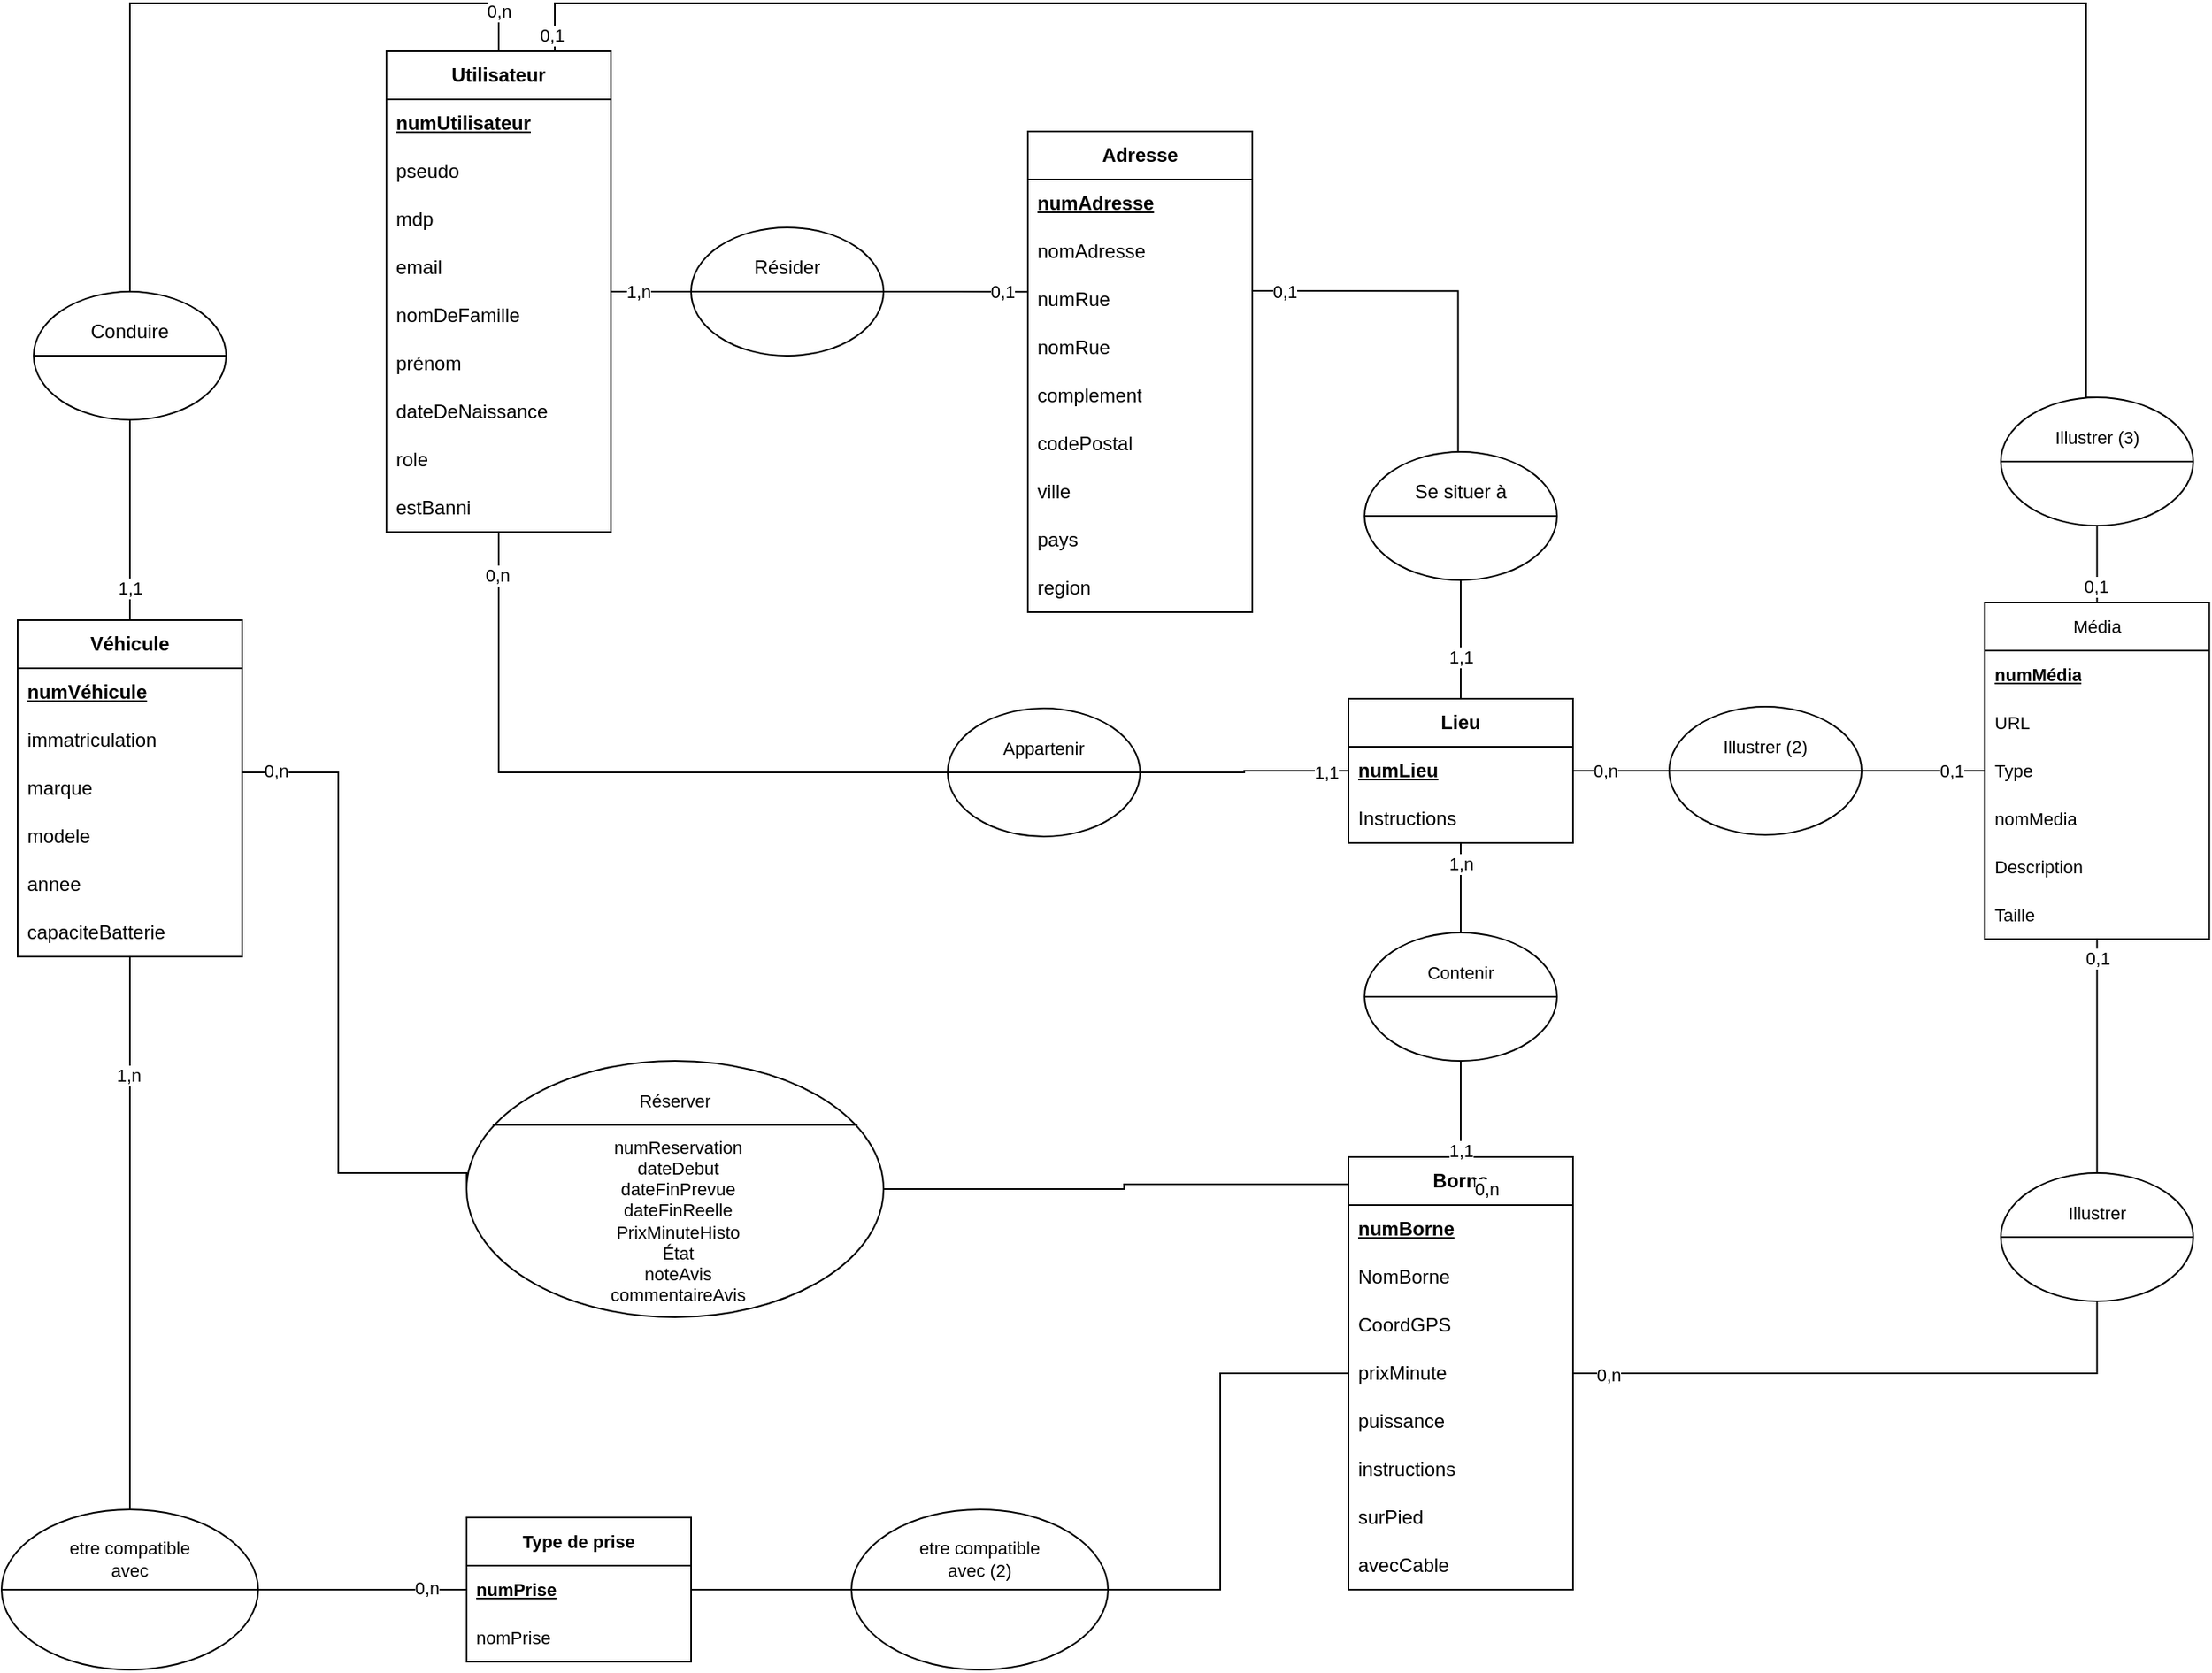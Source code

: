 <mxfile version="27.0.9" pages="3">
  <diagram name="mcd" id="JYa1z4Gjsz-vNSRK5BjZ">
    <mxGraphModel dx="1656" dy="485" grid="1" gridSize="10" guides="1" tooltips="1" connect="1" arrows="1" fold="1" page="1" pageScale="1" pageWidth="827" pageHeight="1169" math="0" shadow="0">
      <root>
        <mxCell id="0" />
        <mxCell id="1" parent="0" />
        <mxCell id="J4wWDecNCUsRWOMbRsMd-63" style="edgeStyle=orthogonalEdgeStyle;shape=connector;rounded=0;orthogonalLoop=1;jettySize=auto;html=1;entryX=0;entryY=0.5;entryDx=0;entryDy=0;strokeColor=default;align=center;verticalAlign=middle;fontFamily=Helvetica;fontSize=11;fontColor=default;labelBackgroundColor=default;startFill=0;endArrow=none;exitX=1;exitY=0.5;exitDx=0;exitDy=0;" parent="1" source="heUjYCSVowP4rc_Yf1tw-11" target="J4wWDecNCUsRWOMbRsMd-58" edge="1">
          <mxGeometry relative="1" as="geometry">
            <Array as="points">
              <mxPoint x="-580" y="544" />
              <mxPoint x="-520" y="544" />
              <mxPoint x="-520" y="794" />
            </Array>
            <mxPoint x="-828.32" y="203.67" as="sourcePoint" />
          </mxGeometry>
        </mxCell>
        <mxCell id="J4wWDecNCUsRWOMbRsMd-65" value="0,n" style="edgeLabel;html=1;align=center;verticalAlign=middle;resizable=0;points=[];fontFamily=Helvetica;fontSize=11;fontColor=default;labelBackgroundColor=default;" parent="J4wWDecNCUsRWOMbRsMd-63" vertex="1" connectable="0">
          <mxGeometry x="-0.944" y="1" relative="1" as="geometry">
            <mxPoint x="19" as="offset" />
          </mxGeometry>
        </mxCell>
        <mxCell id="J4wWDecNCUsRWOMbRsMd-1" value="&lt;b&gt;Utilisateur&lt;/b&gt;" style="swimlane;fontStyle=0;childLayout=stackLayout;horizontal=1;startSize=30;horizontalStack=0;resizeParent=1;resizeParentMax=0;resizeLast=0;collapsible=1;marginBottom=0;whiteSpace=wrap;html=1;" parent="1" vertex="1">
          <mxGeometry x="-490" y="94" width="140" height="300" as="geometry" />
        </mxCell>
        <mxCell id="J4wWDecNCUsRWOMbRsMd-2" value="&lt;b&gt;&lt;u&gt;numUtilisateur&lt;/u&gt;&lt;/b&gt;" style="text;strokeColor=none;fillColor=none;align=left;verticalAlign=middle;spacingLeft=4;spacingRight=4;overflow=hidden;points=[[0,0.5],[1,0.5]];portConstraint=eastwest;rotatable=0;whiteSpace=wrap;html=1;" parent="J4wWDecNCUsRWOMbRsMd-1" vertex="1">
          <mxGeometry y="30" width="140" height="30" as="geometry" />
        </mxCell>
        <mxCell id="heUjYCSVowP4rc_Yf1tw-3" value="pseudo" style="text;strokeColor=none;fillColor=none;align=left;verticalAlign=middle;spacingLeft=4;spacingRight=4;overflow=hidden;points=[[0,0.5],[1,0.5]];portConstraint=eastwest;rotatable=0;whiteSpace=wrap;html=1;" parent="J4wWDecNCUsRWOMbRsMd-1" vertex="1">
          <mxGeometry y="60" width="140" height="30" as="geometry" />
        </mxCell>
        <mxCell id="heUjYCSVowP4rc_Yf1tw-4" value="mdp" style="text;strokeColor=none;fillColor=none;align=left;verticalAlign=middle;spacingLeft=4;spacingRight=4;overflow=hidden;points=[[0,0.5],[1,0.5]];portConstraint=eastwest;rotatable=0;whiteSpace=wrap;html=1;" parent="J4wWDecNCUsRWOMbRsMd-1" vertex="1">
          <mxGeometry y="90" width="140" height="30" as="geometry" />
        </mxCell>
        <mxCell id="heUjYCSVowP4rc_Yf1tw-6" value="email" style="text;strokeColor=none;fillColor=none;align=left;verticalAlign=middle;spacingLeft=4;spacingRight=4;overflow=hidden;points=[[0,0.5],[1,0.5]];portConstraint=eastwest;rotatable=0;whiteSpace=wrap;html=1;" parent="J4wWDecNCUsRWOMbRsMd-1" vertex="1">
          <mxGeometry y="120" width="140" height="30" as="geometry" />
        </mxCell>
        <mxCell id="heUjYCSVowP4rc_Yf1tw-1" value="nomDeFamille" style="text;strokeColor=none;fillColor=none;align=left;verticalAlign=middle;spacingLeft=4;spacingRight=4;overflow=hidden;points=[[0,0.5],[1,0.5]];portConstraint=eastwest;rotatable=0;whiteSpace=wrap;html=1;" parent="J4wWDecNCUsRWOMbRsMd-1" vertex="1">
          <mxGeometry y="150" width="140" height="30" as="geometry" />
        </mxCell>
        <mxCell id="heUjYCSVowP4rc_Yf1tw-2" value="prénom" style="text;strokeColor=none;fillColor=none;align=left;verticalAlign=middle;spacingLeft=4;spacingRight=4;overflow=hidden;points=[[0,0.5],[1,0.5]];portConstraint=eastwest;rotatable=0;whiteSpace=wrap;html=1;" parent="J4wWDecNCUsRWOMbRsMd-1" vertex="1">
          <mxGeometry y="180" width="140" height="30" as="geometry" />
        </mxCell>
        <mxCell id="heUjYCSVowP4rc_Yf1tw-7" value="dateDeNaissance" style="text;strokeColor=none;fillColor=none;align=left;verticalAlign=middle;spacingLeft=4;spacingRight=4;overflow=hidden;points=[[0,0.5],[1,0.5]];portConstraint=eastwest;rotatable=0;whiteSpace=wrap;html=1;" parent="J4wWDecNCUsRWOMbRsMd-1" vertex="1">
          <mxGeometry y="210" width="140" height="30" as="geometry" />
        </mxCell>
        <mxCell id="heUjYCSVowP4rc_Yf1tw-5" value="role" style="text;strokeColor=none;fillColor=none;align=left;verticalAlign=middle;spacingLeft=4;spacingRight=4;overflow=hidden;points=[[0,0.5],[1,0.5]];portConstraint=eastwest;rotatable=0;whiteSpace=wrap;html=1;" parent="J4wWDecNCUsRWOMbRsMd-1" vertex="1">
          <mxGeometry y="240" width="140" height="30" as="geometry" />
        </mxCell>
        <mxCell id="heUjYCSVowP4rc_Yf1tw-9" value="estBanni" style="text;strokeColor=none;fillColor=none;align=left;verticalAlign=middle;spacingLeft=4;spacingRight=4;overflow=hidden;points=[[0,0.5],[1,0.5]];portConstraint=eastwest;rotatable=0;whiteSpace=wrap;html=1;" parent="J4wWDecNCUsRWOMbRsMd-1" vertex="1">
          <mxGeometry y="270" width="140" height="30" as="geometry" />
        </mxCell>
        <mxCell id="J4wWDecNCUsRWOMbRsMd-78" style="edgeStyle=orthogonalEdgeStyle;shape=connector;rounded=0;orthogonalLoop=1;jettySize=auto;html=1;entryX=0.5;entryY=1;entryDx=0;entryDy=0;strokeColor=default;align=center;verticalAlign=middle;fontFamily=Helvetica;fontSize=11;fontColor=default;labelBackgroundColor=default;startFill=0;endArrow=none;" parent="1" source="J4wWDecNCUsRWOMbRsMd-5" target="J4wWDecNCUsRWOMbRsMd-73" edge="1">
          <mxGeometry relative="1" as="geometry" />
        </mxCell>
        <mxCell id="J4wWDecNCUsRWOMbRsMd-79" value="0,n" style="edgeLabel;html=1;align=center;verticalAlign=middle;resizable=0;points=[];fontFamily=Helvetica;fontSize=11;fontColor=default;labelBackgroundColor=default;" parent="J4wWDecNCUsRWOMbRsMd-78" vertex="1" connectable="0">
          <mxGeometry x="-0.884" y="-1" relative="1" as="geometry">
            <mxPoint as="offset" />
          </mxGeometry>
        </mxCell>
        <mxCell id="J4wWDecNCUsRWOMbRsMd-5" value="&lt;b&gt;Borne&lt;/b&gt;" style="swimlane;fontStyle=0;childLayout=stackLayout;horizontal=1;startSize=30;horizontalStack=0;resizeParent=1;resizeParentMax=0;resizeLast=0;collapsible=1;marginBottom=0;whiteSpace=wrap;html=1;" parent="1" vertex="1">
          <mxGeometry x="110.0" y="784" width="140" height="270" as="geometry" />
        </mxCell>
        <mxCell id="J4wWDecNCUsRWOMbRsMd-6" value="&lt;b&gt;&lt;u&gt;numBorne&lt;/u&gt;&lt;/b&gt;" style="text;strokeColor=none;fillColor=none;align=left;verticalAlign=middle;spacingLeft=4;spacingRight=4;overflow=hidden;points=[[0,0.5],[1,0.5]];portConstraint=eastwest;rotatable=0;whiteSpace=wrap;html=1;" parent="J4wWDecNCUsRWOMbRsMd-5" vertex="1">
          <mxGeometry y="30" width="140" height="30" as="geometry" />
        </mxCell>
        <mxCell id="heUjYCSVowP4rc_Yf1tw-38" value="NomBorne" style="text;strokeColor=none;fillColor=none;align=left;verticalAlign=middle;spacingLeft=4;spacingRight=4;overflow=hidden;points=[[0,0.5],[1,0.5]];portConstraint=eastwest;rotatable=0;whiteSpace=wrap;html=1;" parent="J4wWDecNCUsRWOMbRsMd-5" vertex="1">
          <mxGeometry y="60" width="140" height="30" as="geometry" />
        </mxCell>
        <mxCell id="heUjYCSVowP4rc_Yf1tw-39" value="CoordGPS" style="text;strokeColor=none;fillColor=none;align=left;verticalAlign=middle;spacingLeft=4;spacingRight=4;overflow=hidden;points=[[0,0.5],[1,0.5]];portConstraint=eastwest;rotatable=0;whiteSpace=wrap;html=1;" parent="J4wWDecNCUsRWOMbRsMd-5" vertex="1">
          <mxGeometry y="90" width="140" height="30" as="geometry" />
        </mxCell>
        <mxCell id="heUjYCSVowP4rc_Yf1tw-41" value="prixMinute" style="text;strokeColor=none;fillColor=none;align=left;verticalAlign=middle;spacingLeft=4;spacingRight=4;overflow=hidden;points=[[0,0.5],[1,0.5]];portConstraint=eastwest;rotatable=0;whiteSpace=wrap;html=1;" parent="J4wWDecNCUsRWOMbRsMd-5" vertex="1">
          <mxGeometry y="120" width="140" height="30" as="geometry" />
        </mxCell>
        <mxCell id="heUjYCSVowP4rc_Yf1tw-42" value="puissance" style="text;strokeColor=none;fillColor=none;align=left;verticalAlign=middle;spacingLeft=4;spacingRight=4;overflow=hidden;points=[[0,0.5],[1,0.5]];portConstraint=eastwest;rotatable=0;whiteSpace=wrap;html=1;" parent="J4wWDecNCUsRWOMbRsMd-5" vertex="1">
          <mxGeometry y="150" width="140" height="30" as="geometry" />
        </mxCell>
        <mxCell id="heUjYCSVowP4rc_Yf1tw-46" value="instructions" style="text;strokeColor=none;fillColor=none;align=left;verticalAlign=middle;spacingLeft=4;spacingRight=4;overflow=hidden;points=[[0,0.5],[1,0.5]];portConstraint=eastwest;rotatable=0;whiteSpace=wrap;html=1;" parent="J4wWDecNCUsRWOMbRsMd-5" vertex="1">
          <mxGeometry y="180" width="140" height="30" as="geometry" />
        </mxCell>
        <mxCell id="heUjYCSVowP4rc_Yf1tw-47" value="surPied" style="text;strokeColor=none;fillColor=none;align=left;verticalAlign=middle;spacingLeft=4;spacingRight=4;overflow=hidden;points=[[0,0.5],[1,0.5]];portConstraint=eastwest;rotatable=0;whiteSpace=wrap;html=1;" parent="J4wWDecNCUsRWOMbRsMd-5" vertex="1">
          <mxGeometry y="210" width="140" height="30" as="geometry" />
        </mxCell>
        <mxCell id="heUjYCSVowP4rc_Yf1tw-48" value="avecCable" style="text;strokeColor=none;fillColor=none;align=left;verticalAlign=middle;spacingLeft=4;spacingRight=4;overflow=hidden;points=[[0,0.5],[1,0.5]];portConstraint=eastwest;rotatable=0;whiteSpace=wrap;html=1;" parent="J4wWDecNCUsRWOMbRsMd-5" vertex="1">
          <mxGeometry y="240" width="140" height="30" as="geometry" />
        </mxCell>
        <mxCell id="J4wWDecNCUsRWOMbRsMd-9" value="&lt;b&gt;Lieu&lt;/b&gt;" style="swimlane;fontStyle=0;childLayout=stackLayout;horizontal=1;startSize=30;horizontalStack=0;resizeParent=1;resizeParentMax=0;resizeLast=0;collapsible=1;marginBottom=0;whiteSpace=wrap;html=1;" parent="1" vertex="1">
          <mxGeometry x="110.0" y="498" width="140" height="90" as="geometry" />
        </mxCell>
        <mxCell id="J4wWDecNCUsRWOMbRsMd-10" value="&lt;b&gt;&lt;u&gt;numLieu&lt;/u&gt;&lt;/b&gt;" style="text;strokeColor=none;fillColor=none;align=left;verticalAlign=middle;spacingLeft=4;spacingRight=4;overflow=hidden;points=[[0,0.5],[1,0.5]];portConstraint=eastwest;rotatable=0;whiteSpace=wrap;html=1;" parent="J4wWDecNCUsRWOMbRsMd-9" vertex="1">
          <mxGeometry y="30" width="140" height="30" as="geometry" />
        </mxCell>
        <mxCell id="J4wWDecNCUsRWOMbRsMd-12" value="Instructions" style="text;strokeColor=none;fillColor=none;align=left;verticalAlign=middle;spacingLeft=4;spacingRight=4;overflow=hidden;points=[[0,0.5],[1,0.5]];portConstraint=eastwest;rotatable=0;whiteSpace=wrap;html=1;" parent="J4wWDecNCUsRWOMbRsMd-9" vertex="1">
          <mxGeometry y="60" width="140" height="30" as="geometry" />
        </mxCell>
        <mxCell id="J4wWDecNCUsRWOMbRsMd-13" value="&lt;b&gt;Adresse&lt;/b&gt;" style="swimlane;fontStyle=0;childLayout=stackLayout;horizontal=1;startSize=30;horizontalStack=0;resizeParent=1;resizeParentMax=0;resizeLast=0;collapsible=1;marginBottom=0;whiteSpace=wrap;html=1;" parent="1" vertex="1">
          <mxGeometry x="-90" y="144" width="140" height="300" as="geometry" />
        </mxCell>
        <mxCell id="J4wWDecNCUsRWOMbRsMd-14" value="&lt;b&gt;&lt;u&gt;numAdresse&lt;/u&gt;&lt;/b&gt;" style="text;strokeColor=none;fillColor=none;align=left;verticalAlign=middle;spacingLeft=4;spacingRight=4;overflow=hidden;points=[[0,0.5],[1,0.5]];portConstraint=eastwest;rotatable=0;whiteSpace=wrap;html=1;" parent="J4wWDecNCUsRWOMbRsMd-13" vertex="1">
          <mxGeometry y="30" width="140" height="30" as="geometry" />
        </mxCell>
        <mxCell id="heUjYCSVowP4rc_Yf1tw-27" value="nomAdresse" style="text;strokeColor=none;fillColor=none;align=left;verticalAlign=middle;spacingLeft=4;spacingRight=4;overflow=hidden;points=[[0,0.5],[1,0.5]];portConstraint=eastwest;rotatable=0;whiteSpace=wrap;html=1;" parent="J4wWDecNCUsRWOMbRsMd-13" vertex="1">
          <mxGeometry y="60" width="140" height="30" as="geometry" />
        </mxCell>
        <mxCell id="heUjYCSVowP4rc_Yf1tw-28" value="numRue" style="text;strokeColor=none;fillColor=none;align=left;verticalAlign=middle;spacingLeft=4;spacingRight=4;overflow=hidden;points=[[0,0.5],[1,0.5]];portConstraint=eastwest;rotatable=0;whiteSpace=wrap;html=1;" parent="J4wWDecNCUsRWOMbRsMd-13" vertex="1">
          <mxGeometry y="90" width="140" height="30" as="geometry" />
        </mxCell>
        <mxCell id="heUjYCSVowP4rc_Yf1tw-29" value="nomRue" style="text;strokeColor=none;fillColor=none;align=left;verticalAlign=middle;spacingLeft=4;spacingRight=4;overflow=hidden;points=[[0,0.5],[1,0.5]];portConstraint=eastwest;rotatable=0;whiteSpace=wrap;html=1;" parent="J4wWDecNCUsRWOMbRsMd-13" vertex="1">
          <mxGeometry y="120" width="140" height="30" as="geometry" />
        </mxCell>
        <mxCell id="heUjYCSVowP4rc_Yf1tw-34" value="complement" style="text;strokeColor=none;fillColor=none;align=left;verticalAlign=middle;spacingLeft=4;spacingRight=4;overflow=hidden;points=[[0,0.5],[1,0.5]];portConstraint=eastwest;rotatable=0;whiteSpace=wrap;html=1;" parent="J4wWDecNCUsRWOMbRsMd-13" vertex="1">
          <mxGeometry y="150" width="140" height="30" as="geometry" />
        </mxCell>
        <mxCell id="heUjYCSVowP4rc_Yf1tw-30" value="codePostal" style="text;strokeColor=none;fillColor=none;align=left;verticalAlign=middle;spacingLeft=4;spacingRight=4;overflow=hidden;points=[[0,0.5],[1,0.5]];portConstraint=eastwest;rotatable=0;whiteSpace=wrap;html=1;" parent="J4wWDecNCUsRWOMbRsMd-13" vertex="1">
          <mxGeometry y="180" width="140" height="30" as="geometry" />
        </mxCell>
        <mxCell id="heUjYCSVowP4rc_Yf1tw-31" value="ville" style="text;strokeColor=none;fillColor=none;align=left;verticalAlign=middle;spacingLeft=4;spacingRight=4;overflow=hidden;points=[[0,0.5],[1,0.5]];portConstraint=eastwest;rotatable=0;whiteSpace=wrap;html=1;" parent="J4wWDecNCUsRWOMbRsMd-13" vertex="1">
          <mxGeometry y="210" width="140" height="30" as="geometry" />
        </mxCell>
        <mxCell id="heUjYCSVowP4rc_Yf1tw-32" value="pays" style="text;strokeColor=none;fillColor=none;align=left;verticalAlign=middle;spacingLeft=4;spacingRight=4;overflow=hidden;points=[[0,0.5],[1,0.5]];portConstraint=eastwest;rotatable=0;whiteSpace=wrap;html=1;" parent="J4wWDecNCUsRWOMbRsMd-13" vertex="1">
          <mxGeometry y="240" width="140" height="30" as="geometry" />
        </mxCell>
        <mxCell id="heUjYCSVowP4rc_Yf1tw-33" value="region" style="text;strokeColor=none;fillColor=none;align=left;verticalAlign=middle;spacingLeft=4;spacingRight=4;overflow=hidden;points=[[0,0.5],[1,0.5]];portConstraint=eastwest;rotatable=0;whiteSpace=wrap;html=1;" parent="J4wWDecNCUsRWOMbRsMd-13" vertex="1">
          <mxGeometry y="270" width="140" height="30" as="geometry" />
        </mxCell>
        <mxCell id="J4wWDecNCUsRWOMbRsMd-17" value="" style="group" parent="1" vertex="1" connectable="0">
          <mxGeometry x="-300" y="204" width="120" height="80" as="geometry" />
        </mxCell>
        <mxCell id="J4wWDecNCUsRWOMbRsMd-18" value="" style="ellipse;whiteSpace=wrap;html=1;" parent="J4wWDecNCUsRWOMbRsMd-17" vertex="1">
          <mxGeometry width="120" height="80" as="geometry" />
        </mxCell>
        <mxCell id="J4wWDecNCUsRWOMbRsMd-19" value="Résider" style="text;html=1;align=center;verticalAlign=middle;whiteSpace=wrap;rounded=0;" parent="J4wWDecNCUsRWOMbRsMd-17" vertex="1">
          <mxGeometry x="30" y="10" width="60" height="30" as="geometry" />
        </mxCell>
        <mxCell id="J4wWDecNCUsRWOMbRsMd-21" value="" style="endArrow=none;html=1;rounded=0;entryX=1;entryY=0.5;entryDx=0;entryDy=0;exitX=0;exitY=0.5;exitDx=0;exitDy=0;" parent="J4wWDecNCUsRWOMbRsMd-17" source="J4wWDecNCUsRWOMbRsMd-18" target="J4wWDecNCUsRWOMbRsMd-18" edge="1">
          <mxGeometry width="50" height="50" relative="1" as="geometry">
            <mxPoint x="100" y="-20" as="sourcePoint" />
            <mxPoint x="150" y="-70" as="targetPoint" />
          </mxGeometry>
        </mxCell>
        <mxCell id="J4wWDecNCUsRWOMbRsMd-22" value="" style="group" parent="1" vertex="1" connectable="0">
          <mxGeometry x="120.0" y="344" width="120" height="80" as="geometry" />
        </mxCell>
        <mxCell id="J4wWDecNCUsRWOMbRsMd-23" value="" style="ellipse;whiteSpace=wrap;html=1;" parent="J4wWDecNCUsRWOMbRsMd-22" vertex="1">
          <mxGeometry width="120" height="80" as="geometry" />
        </mxCell>
        <mxCell id="J4wWDecNCUsRWOMbRsMd-24" value="Se situer à" style="text;html=1;align=center;verticalAlign=middle;whiteSpace=wrap;rounded=0;" parent="J4wWDecNCUsRWOMbRsMd-22" vertex="1">
          <mxGeometry x="30" y="10" width="60" height="30" as="geometry" />
        </mxCell>
        <mxCell id="J4wWDecNCUsRWOMbRsMd-25" value="" style="endArrow=none;html=1;rounded=0;entryX=1;entryY=0.5;entryDx=0;entryDy=0;exitX=0;exitY=0.5;exitDx=0;exitDy=0;" parent="J4wWDecNCUsRWOMbRsMd-22" source="J4wWDecNCUsRWOMbRsMd-23" target="J4wWDecNCUsRWOMbRsMd-23" edge="1">
          <mxGeometry width="50" height="50" relative="1" as="geometry">
            <mxPoint x="100" y="-20" as="sourcePoint" />
            <mxPoint x="150" y="-70" as="targetPoint" />
          </mxGeometry>
        </mxCell>
        <mxCell id="J4wWDecNCUsRWOMbRsMd-26" style="edgeStyle=orthogonalEdgeStyle;rounded=0;orthogonalLoop=1;jettySize=auto;html=1;exitX=0;exitY=0.5;exitDx=0;exitDy=0;endArrow=none;startFill=0;" parent="1" source="J4wWDecNCUsRWOMbRsMd-18" target="J4wWDecNCUsRWOMbRsMd-1" edge="1">
          <mxGeometry relative="1" as="geometry" />
        </mxCell>
        <mxCell id="J4wWDecNCUsRWOMbRsMd-30" value="1,n" style="edgeLabel;html=1;align=center;verticalAlign=middle;resizable=0;points=[];fontFamily=Helvetica;fontSize=11;fontColor=default;labelBackgroundColor=default;" parent="J4wWDecNCUsRWOMbRsMd-26" vertex="1" connectable="0">
          <mxGeometry x="0.717" y="-1" relative="1" as="geometry">
            <mxPoint x="10" y="1" as="offset" />
          </mxGeometry>
        </mxCell>
        <mxCell id="J4wWDecNCUsRWOMbRsMd-27" style="edgeStyle=orthogonalEdgeStyle;rounded=0;orthogonalLoop=1;jettySize=auto;html=1;exitX=1;exitY=0.5;exitDx=0;exitDy=0;endArrow=none;startFill=0;entryX=0.001;entryY=0.338;entryDx=0;entryDy=0;entryPerimeter=0;" parent="1" source="J4wWDecNCUsRWOMbRsMd-18" target="heUjYCSVowP4rc_Yf1tw-28" edge="1">
          <mxGeometry relative="1" as="geometry" />
        </mxCell>
        <mxCell id="J4wWDecNCUsRWOMbRsMd-31" value="0,1" style="edgeLabel;html=1;align=center;verticalAlign=middle;resizable=0;points=[];fontFamily=Helvetica;fontSize=11;fontColor=default;labelBackgroundColor=default;" parent="J4wWDecNCUsRWOMbRsMd-27" vertex="1" connectable="0">
          <mxGeometry x="0.6" relative="1" as="geometry">
            <mxPoint x="2" as="offset" />
          </mxGeometry>
        </mxCell>
        <mxCell id="J4wWDecNCUsRWOMbRsMd-28" style="edgeStyle=orthogonalEdgeStyle;rounded=0;orthogonalLoop=1;jettySize=auto;html=1;exitX=0.5;exitY=0;exitDx=0;exitDy=0;endArrow=none;startFill=0;entryX=1.012;entryY=0.303;entryDx=0;entryDy=0;entryPerimeter=0;" parent="1" edge="1">
          <mxGeometry relative="1" as="geometry">
            <mxPoint x="178.32" y="344.46" as="sourcePoint" />
            <mxPoint x="50.0" y="243.55" as="targetPoint" />
            <Array as="points">
              <mxPoint x="178.32" y="243.46" />
            </Array>
          </mxGeometry>
        </mxCell>
        <mxCell id="J4wWDecNCUsRWOMbRsMd-33" value="0,1" style="edgeLabel;html=1;align=center;verticalAlign=middle;resizable=0;points=[];fontFamily=Helvetica;fontSize=11;fontColor=default;labelBackgroundColor=default;" parent="J4wWDecNCUsRWOMbRsMd-28" vertex="1" connectable="0">
          <mxGeometry x="0.7" relative="1" as="geometry">
            <mxPoint x="-14" as="offset" />
          </mxGeometry>
        </mxCell>
        <mxCell id="J4wWDecNCUsRWOMbRsMd-29" style="edgeStyle=orthogonalEdgeStyle;rounded=0;orthogonalLoop=1;jettySize=auto;html=1;exitX=0.5;exitY=1;exitDx=0;exitDy=0;endArrow=none;startFill=0;" parent="1" source="J4wWDecNCUsRWOMbRsMd-23" target="J4wWDecNCUsRWOMbRsMd-9" edge="1">
          <mxGeometry relative="1" as="geometry" />
        </mxCell>
        <mxCell id="J4wWDecNCUsRWOMbRsMd-32" value="1,1" style="edgeLabel;html=1;align=center;verticalAlign=middle;resizable=0;points=[];fontFamily=Helvetica;fontSize=11;fontColor=default;labelBackgroundColor=default;" parent="J4wWDecNCUsRWOMbRsMd-29" vertex="1" connectable="0">
          <mxGeometry x="0.607" y="-1" relative="1" as="geometry">
            <mxPoint x="1" y="-12" as="offset" />
          </mxGeometry>
        </mxCell>
        <mxCell id="J4wWDecNCUsRWOMbRsMd-34" value="" style="group;fontFamily=Helvetica;fontSize=11;fontColor=default;labelBackgroundColor=default;" parent="1" vertex="1" connectable="0">
          <mxGeometry x="-140" y="504" width="120" height="80" as="geometry" />
        </mxCell>
        <mxCell id="J4wWDecNCUsRWOMbRsMd-35" value="" style="ellipse;whiteSpace=wrap;html=1;fontFamily=Helvetica;fontSize=11;fontColor=default;labelBackgroundColor=default;" parent="J4wWDecNCUsRWOMbRsMd-34" vertex="1">
          <mxGeometry width="120" height="80" as="geometry" />
        </mxCell>
        <mxCell id="J4wWDecNCUsRWOMbRsMd-36" value="Appartenir" style="text;html=1;align=center;verticalAlign=middle;whiteSpace=wrap;rounded=0;fontFamily=Helvetica;fontSize=11;fontColor=default;labelBackgroundColor=default;" parent="J4wWDecNCUsRWOMbRsMd-34" vertex="1">
          <mxGeometry x="30" y="10" width="60" height="30" as="geometry" />
        </mxCell>
        <mxCell id="J4wWDecNCUsRWOMbRsMd-38" value="" style="endArrow=none;html=1;rounded=0;entryX=1;entryY=0.5;entryDx=0;entryDy=0;exitX=0;exitY=0.5;exitDx=0;exitDy=0;strokeColor=default;align=center;verticalAlign=middle;fontFamily=Helvetica;fontSize=11;fontColor=default;labelBackgroundColor=default;edgeStyle=orthogonalEdgeStyle;" parent="J4wWDecNCUsRWOMbRsMd-34" source="J4wWDecNCUsRWOMbRsMd-35" target="J4wWDecNCUsRWOMbRsMd-35" edge="1">
          <mxGeometry width="50" height="50" relative="1" as="geometry">
            <mxPoint x="100" y="-20" as="sourcePoint" />
            <mxPoint x="150" y="-70" as="targetPoint" />
          </mxGeometry>
        </mxCell>
        <mxCell id="J4wWDecNCUsRWOMbRsMd-39" style="edgeStyle=orthogonalEdgeStyle;shape=connector;rounded=0;orthogonalLoop=1;jettySize=auto;html=1;exitX=0;exitY=0.5;exitDx=0;exitDy=0;strokeColor=default;align=center;verticalAlign=middle;fontFamily=Helvetica;fontSize=11;fontColor=default;labelBackgroundColor=default;startFill=0;endArrow=none;" parent="1" source="J4wWDecNCUsRWOMbRsMd-35" target="J4wWDecNCUsRWOMbRsMd-1" edge="1">
          <mxGeometry relative="1" as="geometry" />
        </mxCell>
        <mxCell id="J4wWDecNCUsRWOMbRsMd-45" value="0,n" style="edgeLabel;html=1;align=center;verticalAlign=middle;resizable=0;points=[];fontFamily=Helvetica;fontSize=11;fontColor=default;labelBackgroundColor=default;" parent="J4wWDecNCUsRWOMbRsMd-39" vertex="1" connectable="0">
          <mxGeometry x="0.877" y="1" relative="1" as="geometry">
            <mxPoint as="offset" />
          </mxGeometry>
        </mxCell>
        <mxCell id="J4wWDecNCUsRWOMbRsMd-40" style="edgeStyle=orthogonalEdgeStyle;shape=connector;rounded=0;orthogonalLoop=1;jettySize=auto;html=1;exitX=1;exitY=0.5;exitDx=0;exitDy=0;strokeColor=default;align=center;verticalAlign=middle;fontFamily=Helvetica;fontSize=11;fontColor=default;labelBackgroundColor=default;startFill=0;endArrow=none;entryX=0;entryY=0.5;entryDx=0;entryDy=0;" parent="1" source="J4wWDecNCUsRWOMbRsMd-35" target="J4wWDecNCUsRWOMbRsMd-10" edge="1">
          <mxGeometry relative="1" as="geometry" />
        </mxCell>
        <mxCell id="J4wWDecNCUsRWOMbRsMd-44" value="1,1" style="edgeLabel;html=1;align=center;verticalAlign=middle;resizable=0;points=[];fontFamily=Helvetica;fontSize=11;fontColor=default;labelBackgroundColor=default;" parent="J4wWDecNCUsRWOMbRsMd-40" vertex="1" connectable="0">
          <mxGeometry x="0.779" y="-1" relative="1" as="geometry">
            <mxPoint as="offset" />
          </mxGeometry>
        </mxCell>
        <mxCell id="J4wWDecNCUsRWOMbRsMd-46" value="" style="group;fontFamily=Helvetica;fontSize=11;fontColor=default;labelBackgroundColor=default;" parent="1" vertex="1" connectable="0">
          <mxGeometry x="120.0" y="644" width="120" height="80" as="geometry" />
        </mxCell>
        <mxCell id="J4wWDecNCUsRWOMbRsMd-47" value="" style="ellipse;whiteSpace=wrap;html=1;fontFamily=Helvetica;fontSize=11;fontColor=default;labelBackgroundColor=default;" parent="J4wWDecNCUsRWOMbRsMd-46" vertex="1">
          <mxGeometry width="120" height="80" as="geometry" />
        </mxCell>
        <mxCell id="J4wWDecNCUsRWOMbRsMd-48" value="Contenir" style="text;html=1;align=center;verticalAlign=middle;whiteSpace=wrap;rounded=0;fontFamily=Helvetica;fontSize=11;fontColor=default;labelBackgroundColor=default;" parent="J4wWDecNCUsRWOMbRsMd-46" vertex="1">
          <mxGeometry x="30" y="10" width="60" height="30" as="geometry" />
        </mxCell>
        <mxCell id="J4wWDecNCUsRWOMbRsMd-50" value="" style="endArrow=none;html=1;rounded=0;entryX=1;entryY=0.5;entryDx=0;entryDy=0;exitX=0;exitY=0.5;exitDx=0;exitDy=0;strokeColor=default;align=center;verticalAlign=middle;fontFamily=Helvetica;fontSize=11;fontColor=default;labelBackgroundColor=default;edgeStyle=orthogonalEdgeStyle;" parent="J4wWDecNCUsRWOMbRsMd-46" source="J4wWDecNCUsRWOMbRsMd-47" target="J4wWDecNCUsRWOMbRsMd-47" edge="1">
          <mxGeometry width="50" height="50" relative="1" as="geometry">
            <mxPoint x="100" y="-20" as="sourcePoint" />
            <mxPoint x="150" y="-70" as="targetPoint" />
          </mxGeometry>
        </mxCell>
        <mxCell id="J4wWDecNCUsRWOMbRsMd-53" style="edgeStyle=orthogonalEdgeStyle;shape=connector;rounded=0;orthogonalLoop=1;jettySize=auto;html=1;strokeColor=default;align=center;verticalAlign=middle;fontFamily=Helvetica;fontSize=11;fontColor=default;labelBackgroundColor=default;startFill=0;endArrow=none;" parent="1" source="J4wWDecNCUsRWOMbRsMd-47" target="J4wWDecNCUsRWOMbRsMd-9" edge="1">
          <mxGeometry relative="1" as="geometry" />
        </mxCell>
        <mxCell id="J4wWDecNCUsRWOMbRsMd-55" value="1,n" style="edgeLabel;html=1;align=center;verticalAlign=middle;resizable=0;points=[];fontFamily=Helvetica;fontSize=11;fontColor=default;labelBackgroundColor=default;" parent="J4wWDecNCUsRWOMbRsMd-53" vertex="1" connectable="0">
          <mxGeometry x="0.436" relative="1" as="geometry">
            <mxPoint y="-3" as="offset" />
          </mxGeometry>
        </mxCell>
        <mxCell id="J4wWDecNCUsRWOMbRsMd-54" style="edgeStyle=orthogonalEdgeStyle;shape=connector;rounded=0;orthogonalLoop=1;jettySize=auto;html=1;strokeColor=default;align=center;verticalAlign=middle;fontFamily=Helvetica;fontSize=11;fontColor=default;labelBackgroundColor=default;startFill=0;endArrow=none;" parent="1" source="J4wWDecNCUsRWOMbRsMd-47" target="J4wWDecNCUsRWOMbRsMd-5" edge="1">
          <mxGeometry relative="1" as="geometry" />
        </mxCell>
        <mxCell id="J4wWDecNCUsRWOMbRsMd-56" value="1,1" style="edgeLabel;html=1;align=center;verticalAlign=middle;resizable=0;points=[];fontFamily=Helvetica;fontSize=11;fontColor=default;labelBackgroundColor=default;" parent="J4wWDecNCUsRWOMbRsMd-54" vertex="1" connectable="0">
          <mxGeometry x="0.383" y="-1" relative="1" as="geometry">
            <mxPoint x="1" y="14" as="offset" />
          </mxGeometry>
        </mxCell>
        <mxCell id="J4wWDecNCUsRWOMbRsMd-57" value="" style="group;fontFamily=Helvetica;fontSize=11;fontColor=default;labelBackgroundColor=default;rounded=0;" parent="1" vertex="1" connectable="0">
          <mxGeometry x="-440" y="724" width="260" height="160" as="geometry" />
        </mxCell>
        <mxCell id="J4wWDecNCUsRWOMbRsMd-58" value="" style="ellipse;whiteSpace=wrap;html=1;fontFamily=Helvetica;fontSize=11;fontColor=default;labelBackgroundColor=default;" parent="J4wWDecNCUsRWOMbRsMd-57" vertex="1">
          <mxGeometry width="260" height="160" as="geometry" />
        </mxCell>
        <mxCell id="J4wWDecNCUsRWOMbRsMd-59" value="Réserver" style="text;html=1;align=center;verticalAlign=middle;whiteSpace=wrap;rounded=0;fontFamily=Helvetica;fontSize=11;fontColor=default;labelBackgroundColor=default;" parent="J4wWDecNCUsRWOMbRsMd-57" vertex="1">
          <mxGeometry x="65" y="10" width="130" height="30" as="geometry" />
        </mxCell>
        <mxCell id="J4wWDecNCUsRWOMbRsMd-60" value="&lt;div&gt;numReservation&lt;/div&gt;dateDebut&lt;div&gt;dateFinPrevue&lt;br&gt;&lt;div&gt;dateFinReelle&lt;/div&gt;&lt;div&gt;&lt;span style=&quot;background-color: light-dark(#ffffff, var(--ge-dark-color, #121212)); color: light-dark(rgb(0, 0, 0), rgb(255, 255, 255));&quot;&gt;PrixMinuteHisto&lt;/span&gt;&lt;/div&gt;&lt;div&gt;&lt;span style=&quot;color: light-dark(rgb(0, 0, 0), rgb(255, 255, 255)); background-color: light-dark(#ffffff, var(--ge-dark-color, #121212));&quot;&gt;État&lt;/span&gt;&lt;/div&gt;&lt;div&gt;&lt;span style=&quot;color: light-dark(rgb(0, 0, 0), rgb(255, 255, 255)); background-color: light-dark(#ffffff, var(--ge-dark-color, #121212));&quot;&gt;noteAvis&lt;/span&gt;&lt;/div&gt;&lt;div&gt;&lt;span style=&quot;color: light-dark(rgb(0, 0, 0), rgb(255, 255, 255)); background-color: light-dark(#ffffff, var(--ge-dark-color, #121212));&quot;&gt;commentaireAvis&lt;/span&gt;&lt;/div&gt;&lt;/div&gt;" style="text;html=1;align=center;verticalAlign=middle;whiteSpace=wrap;rounded=0;container=0;fontFamily=Helvetica;fontSize=11;fontColor=default;labelBackgroundColor=default;" parent="J4wWDecNCUsRWOMbRsMd-57" vertex="1">
          <mxGeometry x="65" y="60" width="133.824" height="80" as="geometry" />
        </mxCell>
        <mxCell id="J4wWDecNCUsRWOMbRsMd-61" value="" style="endArrow=none;html=1;rounded=0;strokeColor=default;align=center;verticalAlign=middle;fontFamily=Helvetica;fontSize=11;fontColor=default;labelBackgroundColor=default;edgeStyle=orthogonalEdgeStyle;" parent="J4wWDecNCUsRWOMbRsMd-57" edge="1">
          <mxGeometry width="50" height="50" relative="1" as="geometry">
            <mxPoint x="16.315" y="40" as="sourcePoint" />
            <mxPoint x="243.688" y="40" as="targetPoint" />
          </mxGeometry>
        </mxCell>
        <mxCell id="J4wWDecNCUsRWOMbRsMd-62" style="edgeStyle=orthogonalEdgeStyle;shape=connector;rounded=0;orthogonalLoop=1;jettySize=auto;html=1;strokeColor=default;align=center;verticalAlign=middle;fontFamily=Helvetica;fontSize=11;fontColor=default;labelBackgroundColor=default;startFill=0;endArrow=none;exitX=1;exitY=0.5;exitDx=0;exitDy=0;" parent="1" source="J4wWDecNCUsRWOMbRsMd-58" target="J4wWDecNCUsRWOMbRsMd-5" edge="1">
          <mxGeometry relative="1" as="geometry">
            <mxPoint x="126.8" y="694" as="targetPoint" />
            <Array as="points">
              <mxPoint x="-30" y="804" />
              <mxPoint x="-30" y="801" />
            </Array>
          </mxGeometry>
        </mxCell>
        <mxCell id="J4wWDecNCUsRWOMbRsMd-64" value="0,n" style="edgeLabel;html=1;align=center;verticalAlign=middle;resizable=0;points=[];fontFamily=Helvetica;fontSize=11;fontColor=default;labelBackgroundColor=default;" parent="J4wWDecNCUsRWOMbRsMd-62" vertex="1" connectable="0">
          <mxGeometry x="0.762" y="-2" relative="1" as="geometry">
            <mxPoint x="121" y="1" as="offset" />
          </mxGeometry>
        </mxCell>
        <mxCell id="J4wWDecNCUsRWOMbRsMd-77" style="edgeStyle=orthogonalEdgeStyle;shape=connector;rounded=0;orthogonalLoop=1;jettySize=auto;html=1;entryX=0.5;entryY=0;entryDx=0;entryDy=0;strokeColor=default;align=center;verticalAlign=middle;fontFamily=Helvetica;fontSize=11;fontColor=default;labelBackgroundColor=default;startFill=0;endArrow=none;" parent="1" source="J4wWDecNCUsRWOMbRsMd-68" target="J4wWDecNCUsRWOMbRsMd-73" edge="1">
          <mxGeometry relative="1" as="geometry" />
        </mxCell>
        <mxCell id="J4wWDecNCUsRWOMbRsMd-80" value="0,1" style="edgeLabel;html=1;align=center;verticalAlign=middle;resizable=0;points=[];fontFamily=Helvetica;fontSize=11;fontColor=default;labelBackgroundColor=default;" parent="J4wWDecNCUsRWOMbRsMd-77" vertex="1" connectable="0">
          <mxGeometry x="-0.836" relative="1" as="geometry">
            <mxPoint as="offset" />
          </mxGeometry>
        </mxCell>
        <mxCell id="R121bAIWD53ySYWm1Vvc-49" style="edgeStyle=orthogonalEdgeStyle;shape=connector;rounded=0;orthogonalLoop=1;jettySize=auto;html=1;entryX=1;entryY=0.5;entryDx=0;entryDy=0;strokeColor=default;align=center;verticalAlign=middle;fontFamily=Helvetica;fontSize=11;fontColor=default;labelBackgroundColor=default;startFill=0;endArrow=none;" parent="1" source="J4wWDecNCUsRWOMbRsMd-68" target="R121bAIWD53ySYWm1Vvc-45" edge="1">
          <mxGeometry relative="1" as="geometry" />
        </mxCell>
        <mxCell id="R121bAIWD53ySYWm1Vvc-51" value="0,1" style="edgeLabel;html=1;align=center;verticalAlign=middle;resizable=0;points=[];fontFamily=Helvetica;fontSize=11;fontColor=default;labelBackgroundColor=default;" parent="R121bAIWD53ySYWm1Vvc-49" vertex="1" connectable="0">
          <mxGeometry x="-0.639" y="-1" relative="1" as="geometry">
            <mxPoint x="-7" y="1" as="offset" />
          </mxGeometry>
        </mxCell>
        <mxCell id="R121bAIWD53ySYWm1Vvc-57" style="edgeStyle=orthogonalEdgeStyle;shape=connector;rounded=0;orthogonalLoop=1;jettySize=auto;html=1;exitX=0.5;exitY=0;exitDx=0;exitDy=0;entryX=0.5;entryY=1;entryDx=0;entryDy=0;strokeColor=default;align=center;verticalAlign=middle;fontFamily=Helvetica;fontSize=11;fontColor=default;labelBackgroundColor=default;startFill=0;endArrow=none;" parent="1" source="J4wWDecNCUsRWOMbRsMd-68" target="R121bAIWD53ySYWm1Vvc-54" edge="1">
          <mxGeometry relative="1" as="geometry" />
        </mxCell>
        <mxCell id="R121bAIWD53ySYWm1Vvc-59" value="0,1" style="edgeLabel;html=1;align=center;verticalAlign=middle;resizable=0;points=[];fontFamily=Helvetica;fontSize=11;fontColor=default;labelBackgroundColor=default;" parent="R121bAIWD53ySYWm1Vvc-57" vertex="1" connectable="0">
          <mxGeometry x="-0.548" y="1" relative="1" as="geometry">
            <mxPoint y="1" as="offset" />
          </mxGeometry>
        </mxCell>
        <mxCell id="J4wWDecNCUsRWOMbRsMd-68" value="Média" style="swimlane;fontStyle=0;childLayout=stackLayout;horizontal=1;startSize=30;horizontalStack=0;resizeParent=1;resizeParentMax=0;resizeLast=0;collapsible=1;marginBottom=0;whiteSpace=wrap;html=1;fontFamily=Helvetica;fontSize=11;fontColor=default;labelBackgroundColor=default;" parent="1" vertex="1">
          <mxGeometry x="506.8" y="438" width="140" height="210" as="geometry" />
        </mxCell>
        <mxCell id="J4wWDecNCUsRWOMbRsMd-69" value="&lt;b&gt;&lt;u&gt;numMédia&lt;/u&gt;&lt;/b&gt;" style="text;strokeColor=none;fillColor=none;align=left;verticalAlign=middle;spacingLeft=4;spacingRight=4;overflow=hidden;points=[[0,0.5],[1,0.5]];portConstraint=eastwest;rotatable=0;whiteSpace=wrap;html=1;fontFamily=Helvetica;fontSize=11;fontColor=default;labelBackgroundColor=default;" parent="J4wWDecNCUsRWOMbRsMd-68" vertex="1">
          <mxGeometry y="30" width="140" height="30" as="geometry" />
        </mxCell>
        <mxCell id="sPLXEqojOx2gKCuHdjbu-1" value="URL" style="text;strokeColor=none;fillColor=none;align=left;verticalAlign=middle;spacingLeft=4;spacingRight=4;overflow=hidden;points=[[0,0.5],[1,0.5]];portConstraint=eastwest;rotatable=0;whiteSpace=wrap;html=1;fontFamily=Helvetica;fontSize=11;fontColor=default;labelBackgroundColor=default;" vertex="1" parent="J4wWDecNCUsRWOMbRsMd-68">
          <mxGeometry y="60" width="140" height="30" as="geometry" />
        </mxCell>
        <mxCell id="sPLXEqojOx2gKCuHdjbu-2" value="Type" style="text;strokeColor=none;fillColor=none;align=left;verticalAlign=middle;spacingLeft=4;spacingRight=4;overflow=hidden;points=[[0,0.5],[1,0.5]];portConstraint=eastwest;rotatable=0;whiteSpace=wrap;html=1;fontFamily=Helvetica;fontSize=11;fontColor=default;labelBackgroundColor=default;" vertex="1" parent="J4wWDecNCUsRWOMbRsMd-68">
          <mxGeometry y="90" width="140" height="30" as="geometry" />
        </mxCell>
        <mxCell id="sPLXEqojOx2gKCuHdjbu-3" value="nomMedia" style="text;strokeColor=none;fillColor=none;align=left;verticalAlign=middle;spacingLeft=4;spacingRight=4;overflow=hidden;points=[[0,0.5],[1,0.5]];portConstraint=eastwest;rotatable=0;whiteSpace=wrap;html=1;fontFamily=Helvetica;fontSize=11;fontColor=default;labelBackgroundColor=default;" vertex="1" parent="J4wWDecNCUsRWOMbRsMd-68">
          <mxGeometry y="120" width="140" height="30" as="geometry" />
        </mxCell>
        <mxCell id="sPLXEqojOx2gKCuHdjbu-4" value="&lt;span style=&quot;color: light-dark(rgb(0, 0, 0), rgb(255, 255, 255)); background-color: light-dark(#ffffff, var(--ge-dark-color, #121212));&quot;&gt;Description&lt;/span&gt;" style="text;strokeColor=none;fillColor=none;align=left;verticalAlign=middle;spacingLeft=4;spacingRight=4;overflow=hidden;points=[[0,0.5],[1,0.5]];portConstraint=eastwest;rotatable=0;whiteSpace=wrap;html=1;fontFamily=Helvetica;fontSize=11;fontColor=default;labelBackgroundColor=default;" vertex="1" parent="J4wWDecNCUsRWOMbRsMd-68">
          <mxGeometry y="150" width="140" height="30" as="geometry" />
        </mxCell>
        <mxCell id="sPLXEqojOx2gKCuHdjbu-5" value="Taille" style="text;strokeColor=none;fillColor=none;align=left;verticalAlign=middle;spacingLeft=4;spacingRight=4;overflow=hidden;points=[[0,0.5],[1,0.5]];portConstraint=eastwest;rotatable=0;whiteSpace=wrap;html=1;fontFamily=Helvetica;fontSize=11;fontColor=default;labelBackgroundColor=default;" vertex="1" parent="J4wWDecNCUsRWOMbRsMd-68">
          <mxGeometry y="180" width="140" height="30" as="geometry" />
        </mxCell>
        <mxCell id="J4wWDecNCUsRWOMbRsMd-72" value="" style="group;fontFamily=Helvetica;fontSize=11;fontColor=default;labelBackgroundColor=default;" parent="1" vertex="1" connectable="0">
          <mxGeometry x="516.8" y="794" width="120" height="80" as="geometry" />
        </mxCell>
        <mxCell id="J4wWDecNCUsRWOMbRsMd-73" value="" style="ellipse;whiteSpace=wrap;html=1;fontFamily=Helvetica;fontSize=11;fontColor=default;labelBackgroundColor=default;" parent="J4wWDecNCUsRWOMbRsMd-72" vertex="1">
          <mxGeometry width="120" height="80" as="geometry" />
        </mxCell>
        <mxCell id="J4wWDecNCUsRWOMbRsMd-74" value="Illustrer" style="text;html=1;align=center;verticalAlign=middle;whiteSpace=wrap;rounded=0;fontFamily=Helvetica;fontSize=11;fontColor=default;labelBackgroundColor=default;" parent="J4wWDecNCUsRWOMbRsMd-72" vertex="1">
          <mxGeometry x="30" y="10" width="60" height="30" as="geometry" />
        </mxCell>
        <mxCell id="J4wWDecNCUsRWOMbRsMd-76" value="" style="endArrow=none;html=1;rounded=0;entryX=1;entryY=0.5;entryDx=0;entryDy=0;exitX=0;exitY=0.5;exitDx=0;exitDy=0;strokeColor=default;align=center;verticalAlign=middle;fontFamily=Helvetica;fontSize=11;fontColor=default;labelBackgroundColor=default;edgeStyle=orthogonalEdgeStyle;" parent="J4wWDecNCUsRWOMbRsMd-72" source="J4wWDecNCUsRWOMbRsMd-73" target="J4wWDecNCUsRWOMbRsMd-73" edge="1">
          <mxGeometry width="50" height="50" relative="1" as="geometry">
            <mxPoint x="100" y="-20" as="sourcePoint" />
            <mxPoint x="150" y="-70" as="targetPoint" />
          </mxGeometry>
        </mxCell>
        <mxCell id="R121bAIWD53ySYWm1Vvc-1" value="&lt;b&gt;Véhicule&lt;/b&gt;" style="swimlane;fontStyle=0;childLayout=stackLayout;horizontal=1;startSize=30;horizontalStack=0;resizeParent=1;resizeParentMax=0;resizeLast=0;collapsible=1;marginBottom=0;whiteSpace=wrap;html=1;rotation=0;absoluteArcSize=0;" parent="1" vertex="1">
          <mxGeometry x="-720" y="449" width="140" height="210" as="geometry" />
        </mxCell>
        <mxCell id="heUjYCSVowP4rc_Yf1tw-15" value="&lt;div&gt;&lt;span style=&quot;background-color: transparent; color: light-dark(rgb(0, 0, 0), rgb(255, 255, 255));&quot;&gt;&lt;b&gt;&lt;u&gt;numVéhicule&lt;/u&gt;&lt;/b&gt;&lt;/span&gt;&lt;/div&gt;" style="text;strokeColor=none;fillColor=none;align=left;verticalAlign=middle;spacingLeft=4;spacingRight=4;overflow=hidden;points=[[0,0.5],[1,0.5]];portConstraint=eastwest;rotatable=0;whiteSpace=wrap;html=1;" parent="R121bAIWD53ySYWm1Vvc-1" vertex="1">
          <mxGeometry y="30" width="140" height="30" as="geometry" />
        </mxCell>
        <mxCell id="heUjYCSVowP4rc_Yf1tw-10" value="immatriculation" style="text;strokeColor=none;fillColor=none;align=left;verticalAlign=middle;spacingLeft=4;spacingRight=4;overflow=hidden;points=[[0,0.5],[1,0.5]];portConstraint=eastwest;rotatable=0;whiteSpace=wrap;html=1;" parent="R121bAIWD53ySYWm1Vvc-1" vertex="1">
          <mxGeometry y="60" width="140" height="30" as="geometry" />
        </mxCell>
        <mxCell id="heUjYCSVowP4rc_Yf1tw-11" value="marque" style="text;strokeColor=none;fillColor=none;align=left;verticalAlign=middle;spacingLeft=4;spacingRight=4;overflow=hidden;points=[[0,0.5],[1,0.5]];portConstraint=eastwest;rotatable=0;whiteSpace=wrap;html=1;" parent="R121bAIWD53ySYWm1Vvc-1" vertex="1">
          <mxGeometry y="90" width="140" height="30" as="geometry" />
        </mxCell>
        <mxCell id="heUjYCSVowP4rc_Yf1tw-12" value="modele" style="text;strokeColor=none;fillColor=none;align=left;verticalAlign=middle;spacingLeft=4;spacingRight=4;overflow=hidden;points=[[0,0.5],[1,0.5]];portConstraint=eastwest;rotatable=0;whiteSpace=wrap;html=1;" parent="R121bAIWD53ySYWm1Vvc-1" vertex="1">
          <mxGeometry y="120" width="140" height="30" as="geometry" />
        </mxCell>
        <mxCell id="heUjYCSVowP4rc_Yf1tw-13" value="annee" style="text;strokeColor=none;fillColor=none;align=left;verticalAlign=middle;spacingLeft=4;spacingRight=4;overflow=hidden;points=[[0,0.5],[1,0.5]];portConstraint=eastwest;rotatable=0;whiteSpace=wrap;html=1;" parent="R121bAIWD53ySYWm1Vvc-1" vertex="1">
          <mxGeometry y="150" width="140" height="30" as="geometry" />
        </mxCell>
        <mxCell id="heUjYCSVowP4rc_Yf1tw-14" value="capaciteBatterie" style="text;strokeColor=none;fillColor=none;align=left;verticalAlign=middle;spacingLeft=4;spacingRight=4;overflow=hidden;points=[[0,0.5],[1,0.5]];portConstraint=eastwest;rotatable=0;whiteSpace=wrap;html=1;" parent="R121bAIWD53ySYWm1Vvc-1" vertex="1">
          <mxGeometry y="180" width="140" height="30" as="geometry" />
        </mxCell>
        <mxCell id="R121bAIWD53ySYWm1Vvc-5" value="" style="group" parent="1" vertex="1" connectable="0">
          <mxGeometry x="-710" y="244" width="120" height="80" as="geometry" />
        </mxCell>
        <mxCell id="R121bAIWD53ySYWm1Vvc-6" value="" style="ellipse;whiteSpace=wrap;html=1;" parent="R121bAIWD53ySYWm1Vvc-5" vertex="1">
          <mxGeometry width="120" height="80" as="geometry" />
        </mxCell>
        <mxCell id="R121bAIWD53ySYWm1Vvc-7" value="Conduire" style="text;html=1;align=center;verticalAlign=middle;whiteSpace=wrap;rounded=0;" parent="R121bAIWD53ySYWm1Vvc-5" vertex="1">
          <mxGeometry x="30" y="10" width="60" height="30" as="geometry" />
        </mxCell>
        <mxCell id="R121bAIWD53ySYWm1Vvc-9" value="" style="endArrow=none;html=1;rounded=0;entryX=1;entryY=0.5;entryDx=0;entryDy=0;exitX=0;exitY=0.5;exitDx=0;exitDy=0;" parent="R121bAIWD53ySYWm1Vvc-5" source="R121bAIWD53ySYWm1Vvc-6" target="R121bAIWD53ySYWm1Vvc-6" edge="1">
          <mxGeometry width="50" height="50" relative="1" as="geometry">
            <mxPoint x="100" y="-20" as="sourcePoint" />
            <mxPoint x="150" y="-70" as="targetPoint" />
          </mxGeometry>
        </mxCell>
        <mxCell id="R121bAIWD53ySYWm1Vvc-10" style="edgeStyle=orthogonalEdgeStyle;rounded=0;orthogonalLoop=1;jettySize=auto;html=1;exitX=0.5;exitY=0;exitDx=0;exitDy=0;entryX=0.5;entryY=0;entryDx=0;entryDy=0;endArrow=none;startFill=0;" parent="1" source="R121bAIWD53ySYWm1Vvc-6" target="J4wWDecNCUsRWOMbRsMd-1" edge="1">
          <mxGeometry relative="1" as="geometry">
            <Array as="points">
              <mxPoint x="-650" y="64" />
              <mxPoint x="-420" y="64" />
            </Array>
          </mxGeometry>
        </mxCell>
        <mxCell id="R121bAIWD53ySYWm1Vvc-12" value="0,n" style="edgeLabel;html=1;align=center;verticalAlign=middle;resizable=0;points=[];fontFamily=Helvetica;fontSize=11;fontColor=default;labelBackgroundColor=default;" parent="R121bAIWD53ySYWm1Vvc-10" vertex="1" connectable="0">
          <mxGeometry x="0.865" y="3" relative="1" as="geometry">
            <mxPoint x="-3" y="4" as="offset" />
          </mxGeometry>
        </mxCell>
        <mxCell id="R121bAIWD53ySYWm1Vvc-11" style="edgeStyle=orthogonalEdgeStyle;rounded=0;orthogonalLoop=1;jettySize=auto;html=1;exitX=0.5;exitY=1;exitDx=0;exitDy=0;entryX=0.5;entryY=0;entryDx=0;entryDy=0;endArrow=none;startFill=0;" parent="1" source="R121bAIWD53ySYWm1Vvc-6" target="R121bAIWD53ySYWm1Vvc-1" edge="1">
          <mxGeometry relative="1" as="geometry" />
        </mxCell>
        <mxCell id="R121bAIWD53ySYWm1Vvc-13" value="1,1" style="edgeLabel;html=1;align=center;verticalAlign=middle;resizable=0;points=[];fontFamily=Helvetica;fontSize=11;fontColor=default;labelBackgroundColor=default;" parent="R121bAIWD53ySYWm1Vvc-11" vertex="1" connectable="0">
          <mxGeometry x="0.84" y="2" relative="1" as="geometry">
            <mxPoint x="-2" y="-10" as="offset" />
          </mxGeometry>
        </mxCell>
        <mxCell id="R121bAIWD53ySYWm1Vvc-14" value="&lt;b&gt;Type de prise&lt;/b&gt;" style="swimlane;fontStyle=0;childLayout=stackLayout;horizontal=1;startSize=30;horizontalStack=0;resizeParent=1;resizeParentMax=0;resizeLast=0;collapsible=1;marginBottom=0;whiteSpace=wrap;html=1;fontFamily=Helvetica;fontSize=11;fontColor=default;labelBackgroundColor=default;" parent="1" vertex="1">
          <mxGeometry x="-440" y="1009" width="140" height="90" as="geometry" />
        </mxCell>
        <mxCell id="R121bAIWD53ySYWm1Vvc-15" value="&lt;b&gt;&lt;u&gt;numPrise&lt;/u&gt;&lt;/b&gt;" style="text;strokeColor=none;fillColor=none;align=left;verticalAlign=middle;spacingLeft=4;spacingRight=4;overflow=hidden;points=[[0,0.5],[1,0.5]];portConstraint=eastwest;rotatable=0;whiteSpace=wrap;html=1;fontFamily=Helvetica;fontSize=11;fontColor=default;labelBackgroundColor=default;" parent="R121bAIWD53ySYWm1Vvc-14" vertex="1">
          <mxGeometry y="30" width="140" height="30" as="geometry" />
        </mxCell>
        <mxCell id="R121bAIWD53ySYWm1Vvc-17" value="nomPrise" style="text;strokeColor=none;fillColor=none;align=left;verticalAlign=middle;spacingLeft=4;spacingRight=4;overflow=hidden;points=[[0,0.5],[1,0.5]];portConstraint=eastwest;rotatable=0;whiteSpace=wrap;html=1;fontFamily=Helvetica;fontSize=11;fontColor=default;labelBackgroundColor=default;" parent="R121bAIWD53ySYWm1Vvc-14" vertex="1">
          <mxGeometry y="60" width="140" height="30" as="geometry" />
        </mxCell>
        <mxCell id="R121bAIWD53ySYWm1Vvc-19" value="" style="group;fontFamily=Helvetica;fontSize=11;fontColor=default;labelBackgroundColor=default;" parent="1" vertex="1" connectable="0">
          <mxGeometry x="-730" y="1004" width="160" height="100" as="geometry" />
        </mxCell>
        <mxCell id="R121bAIWD53ySYWm1Vvc-20" value="" style="ellipse;whiteSpace=wrap;html=1;fontFamily=Helvetica;fontSize=11;fontColor=default;labelBackgroundColor=default;" parent="R121bAIWD53ySYWm1Vvc-19" vertex="1">
          <mxGeometry width="160" height="100" as="geometry" />
        </mxCell>
        <mxCell id="R121bAIWD53ySYWm1Vvc-21" value="etre compatible avec" style="text;html=1;align=center;verticalAlign=middle;whiteSpace=wrap;rounded=0;fontFamily=Helvetica;fontSize=11;fontColor=default;labelBackgroundColor=default;" parent="R121bAIWD53ySYWm1Vvc-19" vertex="1">
          <mxGeometry x="40" y="12.5" width="80" height="37.5" as="geometry" />
        </mxCell>
        <mxCell id="R121bAIWD53ySYWm1Vvc-23" value="" style="endArrow=none;html=1;rounded=0;entryX=1;entryY=0.5;entryDx=0;entryDy=0;exitX=0;exitY=0.5;exitDx=0;exitDy=0;strokeColor=default;align=center;verticalAlign=middle;fontFamily=Helvetica;fontSize=11;fontColor=default;labelBackgroundColor=default;edgeStyle=orthogonalEdgeStyle;" parent="R121bAIWD53ySYWm1Vvc-19" source="R121bAIWD53ySYWm1Vvc-20" target="R121bAIWD53ySYWm1Vvc-20" edge="1">
          <mxGeometry width="50" height="50" relative="1" as="geometry">
            <mxPoint x="133.333" y="-25" as="sourcePoint" />
            <mxPoint x="200" y="-87.5" as="targetPoint" />
          </mxGeometry>
        </mxCell>
        <mxCell id="R121bAIWD53ySYWm1Vvc-25" style="edgeStyle=orthogonalEdgeStyle;shape=connector;rounded=0;orthogonalLoop=1;jettySize=auto;html=1;strokeColor=default;align=center;verticalAlign=middle;fontFamily=Helvetica;fontSize=11;fontColor=default;labelBackgroundColor=default;startFill=0;endArrow=none;" parent="1" source="R121bAIWD53ySYWm1Vvc-20" target="R121bAIWD53ySYWm1Vvc-1" edge="1">
          <mxGeometry relative="1" as="geometry" />
        </mxCell>
        <mxCell id="R121bAIWD53ySYWm1Vvc-27" value="1,n" style="edgeLabel;html=1;align=center;verticalAlign=middle;resizable=0;points=[];fontFamily=Helvetica;fontSize=11;fontColor=default;labelBackgroundColor=default;" parent="R121bAIWD53ySYWm1Vvc-25" vertex="1" connectable="0">
          <mxGeometry x="0.573" y="1" relative="1" as="geometry">
            <mxPoint as="offset" />
          </mxGeometry>
        </mxCell>
        <mxCell id="R121bAIWD53ySYWm1Vvc-26" style="edgeStyle=orthogonalEdgeStyle;shape=connector;rounded=0;orthogonalLoop=1;jettySize=auto;html=1;strokeColor=default;align=center;verticalAlign=middle;fontFamily=Helvetica;fontSize=11;fontColor=default;labelBackgroundColor=default;startFill=0;endArrow=none;entryX=0;entryY=0.5;entryDx=0;entryDy=0;" parent="1" source="R121bAIWD53ySYWm1Vvc-20" target="R121bAIWD53ySYWm1Vvc-15" edge="1">
          <mxGeometry relative="1" as="geometry" />
        </mxCell>
        <mxCell id="R121bAIWD53ySYWm1Vvc-28" value="0,n" style="edgeLabel;html=1;align=center;verticalAlign=middle;resizable=0;points=[];fontFamily=Helvetica;fontSize=11;fontColor=default;labelBackgroundColor=default;" parent="R121bAIWD53ySYWm1Vvc-26" vertex="1" connectable="0">
          <mxGeometry x="0.613" y="1" relative="1" as="geometry">
            <mxPoint as="offset" />
          </mxGeometry>
        </mxCell>
        <mxCell id="R121bAIWD53ySYWm1Vvc-29" value="" style="group;fontFamily=Helvetica;fontSize=11;fontColor=default;labelBackgroundColor=default;" parent="1" vertex="1" connectable="0">
          <mxGeometry x="-200" y="1004" width="160" height="100" as="geometry" />
        </mxCell>
        <mxCell id="R121bAIWD53ySYWm1Vvc-30" value="" style="ellipse;whiteSpace=wrap;html=1;fontFamily=Helvetica;fontSize=11;fontColor=default;labelBackgroundColor=default;" parent="R121bAIWD53ySYWm1Vvc-29" vertex="1">
          <mxGeometry width="160" height="100" as="geometry" />
        </mxCell>
        <mxCell id="R121bAIWD53ySYWm1Vvc-31" value="etre compatible avec (2)" style="text;html=1;align=center;verticalAlign=middle;whiteSpace=wrap;rounded=0;fontFamily=Helvetica;fontSize=11;fontColor=default;labelBackgroundColor=default;" parent="R121bAIWD53ySYWm1Vvc-29" vertex="1">
          <mxGeometry x="40" y="12.5" width="80" height="37.5" as="geometry" />
        </mxCell>
        <mxCell id="R121bAIWD53ySYWm1Vvc-32" value="" style="endArrow=none;html=1;rounded=0;entryX=1;entryY=0.5;entryDx=0;entryDy=0;exitX=0;exitY=0.5;exitDx=0;exitDy=0;strokeColor=default;align=center;verticalAlign=middle;fontFamily=Helvetica;fontSize=11;fontColor=default;labelBackgroundColor=default;edgeStyle=orthogonalEdgeStyle;" parent="R121bAIWD53ySYWm1Vvc-29" source="R121bAIWD53ySYWm1Vvc-30" target="R121bAIWD53ySYWm1Vvc-30" edge="1">
          <mxGeometry width="50" height="50" relative="1" as="geometry">
            <mxPoint x="133.333" y="-25" as="sourcePoint" />
            <mxPoint x="200" y="-87.5" as="targetPoint" />
          </mxGeometry>
        </mxCell>
        <mxCell id="R121bAIWD53ySYWm1Vvc-33" style="edgeStyle=orthogonalEdgeStyle;shape=connector;rounded=0;orthogonalLoop=1;jettySize=auto;html=1;exitX=1;exitY=0.5;exitDx=0;exitDy=0;entryX=0;entryY=0.5;entryDx=0;entryDy=0;strokeColor=default;align=center;verticalAlign=middle;fontFamily=Helvetica;fontSize=11;fontColor=default;labelBackgroundColor=default;startFill=0;endArrow=none;" parent="1" source="R121bAIWD53ySYWm1Vvc-15" target="R121bAIWD53ySYWm1Vvc-30" edge="1">
          <mxGeometry relative="1" as="geometry" />
        </mxCell>
        <mxCell id="R121bAIWD53ySYWm1Vvc-34" style="edgeStyle=orthogonalEdgeStyle;shape=connector;rounded=0;orthogonalLoop=1;jettySize=auto;html=1;exitX=1;exitY=0.5;exitDx=0;exitDy=0;strokeColor=default;align=center;verticalAlign=middle;fontFamily=Helvetica;fontSize=11;fontColor=default;labelBackgroundColor=default;startFill=0;endArrow=none;entryX=0;entryY=0.5;entryDx=0;entryDy=0;" parent="1" source="R121bAIWD53ySYWm1Vvc-30" target="heUjYCSVowP4rc_Yf1tw-41" edge="1">
          <mxGeometry relative="1" as="geometry">
            <mxPoint x="110" y="934.059" as="targetPoint" />
            <Array as="points">
              <mxPoint x="30" y="1054" />
              <mxPoint x="30" y="919" />
            </Array>
          </mxGeometry>
        </mxCell>
        <mxCell id="R121bAIWD53ySYWm1Vvc-44" value="" style="group;fontFamily=Helvetica;fontSize=11;fontColor=default;labelBackgroundColor=default;" parent="1" vertex="1" connectable="0">
          <mxGeometry x="310" y="503" width="120" height="80" as="geometry" />
        </mxCell>
        <mxCell id="R121bAIWD53ySYWm1Vvc-45" value="" style="ellipse;whiteSpace=wrap;html=1;fontFamily=Helvetica;fontSize=11;fontColor=default;labelBackgroundColor=default;" parent="R121bAIWD53ySYWm1Vvc-44" vertex="1">
          <mxGeometry width="120" height="80" as="geometry" />
        </mxCell>
        <mxCell id="R121bAIWD53ySYWm1Vvc-46" value="Illustrer (2)" style="text;html=1;align=center;verticalAlign=middle;whiteSpace=wrap;rounded=0;fontFamily=Helvetica;fontSize=11;fontColor=default;labelBackgroundColor=default;" parent="R121bAIWD53ySYWm1Vvc-44" vertex="1">
          <mxGeometry x="30" y="10" width="60" height="30" as="geometry" />
        </mxCell>
        <mxCell id="R121bAIWD53ySYWm1Vvc-47" value="" style="endArrow=none;html=1;rounded=0;entryX=1;entryY=0.5;entryDx=0;entryDy=0;exitX=0;exitY=0.5;exitDx=0;exitDy=0;strokeColor=default;align=center;verticalAlign=middle;fontFamily=Helvetica;fontSize=11;fontColor=default;labelBackgroundColor=default;edgeStyle=orthogonalEdgeStyle;" parent="R121bAIWD53ySYWm1Vvc-44" source="R121bAIWD53ySYWm1Vvc-45" target="R121bAIWD53ySYWm1Vvc-45" edge="1">
          <mxGeometry width="50" height="50" relative="1" as="geometry">
            <mxPoint x="100" y="-20" as="sourcePoint" />
            <mxPoint x="150" y="-70" as="targetPoint" />
          </mxGeometry>
        </mxCell>
        <mxCell id="R121bAIWD53ySYWm1Vvc-48" style="edgeStyle=orthogonalEdgeStyle;shape=connector;rounded=0;orthogonalLoop=1;jettySize=auto;html=1;strokeColor=default;align=center;verticalAlign=middle;fontFamily=Helvetica;fontSize=11;fontColor=default;labelBackgroundColor=default;startFill=0;endArrow=none;entryX=0;entryY=0.5;entryDx=0;entryDy=0;" parent="1" source="J4wWDecNCUsRWOMbRsMd-10" target="R121bAIWD53ySYWm1Vvc-45" edge="1">
          <mxGeometry relative="1" as="geometry">
            <mxPoint x="570" y="604" as="targetPoint" />
          </mxGeometry>
        </mxCell>
        <mxCell id="R121bAIWD53ySYWm1Vvc-50" value="0,n" style="edgeLabel;html=1;align=center;verticalAlign=middle;resizable=0;points=[];fontFamily=Helvetica;fontSize=11;fontColor=default;labelBackgroundColor=default;" parent="R121bAIWD53ySYWm1Vvc-48" vertex="1" connectable="0">
          <mxGeometry x="-0.606" y="-1" relative="1" as="geometry">
            <mxPoint x="8" y="-1" as="offset" />
          </mxGeometry>
        </mxCell>
        <mxCell id="R121bAIWD53ySYWm1Vvc-53" value="" style="group;fontFamily=Helvetica;fontSize=11;fontColor=default;labelBackgroundColor=default;" parent="1" vertex="1" connectable="0">
          <mxGeometry x="516.8" y="310" width="120" height="80" as="geometry" />
        </mxCell>
        <mxCell id="R121bAIWD53ySYWm1Vvc-54" value="" style="ellipse;whiteSpace=wrap;html=1;fontFamily=Helvetica;fontSize=11;fontColor=default;labelBackgroundColor=default;" parent="R121bAIWD53ySYWm1Vvc-53" vertex="1">
          <mxGeometry width="120" height="80" as="geometry" />
        </mxCell>
        <mxCell id="R121bAIWD53ySYWm1Vvc-55" value="Illustrer (3)" style="text;html=1;align=center;verticalAlign=middle;whiteSpace=wrap;rounded=0;fontFamily=Helvetica;fontSize=11;fontColor=default;labelBackgroundColor=default;" parent="R121bAIWD53ySYWm1Vvc-53" vertex="1">
          <mxGeometry x="30" y="10" width="60" height="30" as="geometry" />
        </mxCell>
        <mxCell id="R121bAIWD53ySYWm1Vvc-56" value="" style="endArrow=none;html=1;rounded=0;entryX=1;entryY=0.5;entryDx=0;entryDy=0;exitX=0;exitY=0.5;exitDx=0;exitDy=0;strokeColor=default;align=center;verticalAlign=middle;fontFamily=Helvetica;fontSize=11;fontColor=default;labelBackgroundColor=default;edgeStyle=orthogonalEdgeStyle;" parent="R121bAIWD53ySYWm1Vvc-53" source="R121bAIWD53ySYWm1Vvc-54" target="R121bAIWD53ySYWm1Vvc-54" edge="1">
          <mxGeometry width="50" height="50" relative="1" as="geometry">
            <mxPoint x="100" y="-20" as="sourcePoint" />
            <mxPoint x="150" y="-70" as="targetPoint" />
          </mxGeometry>
        </mxCell>
        <mxCell id="R121bAIWD53ySYWm1Vvc-58" style="edgeStyle=orthogonalEdgeStyle;shape=connector;rounded=0;orthogonalLoop=1;jettySize=auto;html=1;strokeColor=default;align=center;verticalAlign=middle;fontFamily=Helvetica;fontSize=11;fontColor=default;labelBackgroundColor=default;startFill=0;endArrow=none;entryX=0.75;entryY=0;entryDx=0;entryDy=0;exitX=0.5;exitY=0;exitDx=0;exitDy=0;" parent="1" source="R121bAIWD53ySYWm1Vvc-54" target="J4wWDecNCUsRWOMbRsMd-1" edge="1">
          <mxGeometry relative="1" as="geometry">
            <Array as="points">
              <mxPoint x="570" y="64" />
              <mxPoint x="-385" y="64" />
            </Array>
          </mxGeometry>
        </mxCell>
        <mxCell id="R121bAIWD53ySYWm1Vvc-60" value="0,1" style="edgeLabel;html=1;align=center;verticalAlign=middle;resizable=0;points=[];fontFamily=Helvetica;fontSize=11;fontColor=default;labelBackgroundColor=default;" parent="R121bAIWD53ySYWm1Vvc-58" vertex="1" connectable="0">
          <mxGeometry x="0.968" y="1" relative="1" as="geometry">
            <mxPoint x="-3" y="10" as="offset" />
          </mxGeometry>
        </mxCell>
      </root>
    </mxGraphModel>
  </diagram>
  <diagram id="kS_0Lp-AVNGGNckIoz5k" name="mld">
    <mxGraphModel dx="1371" dy="815" grid="1" gridSize="10" guides="1" tooltips="1" connect="1" arrows="1" fold="1" page="1" pageScale="1" pageWidth="827" pageHeight="1169" math="0" shadow="0">
      <root>
        <mxCell id="0" />
        <mxCell id="1" parent="0" />
        <mxCell id="Zp9n5RtiJdzQqaxsrQrC-1" style="edgeStyle=orthogonalEdgeStyle;shape=connector;rounded=0;orthogonalLoop=1;jettySize=auto;html=1;entryX=0;entryY=0.5;entryDx=0;entryDy=0;strokeColor=default;align=center;verticalAlign=middle;fontFamily=Helvetica;fontSize=11;fontColor=default;labelBackgroundColor=default;startFill=0;endArrow=none;exitX=1;exitY=0.5;exitDx=0;exitDy=0;" edge="1" parent="1" source="Zp9n5RtiJdzQqaxsrQrC-96" target="Zp9n5RtiJdzQqaxsrQrC-70">
          <mxGeometry relative="1" as="geometry">
            <Array as="points">
              <mxPoint x="480" y="1240" />
              <mxPoint x="520" y="1240" />
              <mxPoint x="520" y="1490" />
              <mxPoint x="620" y="1490" />
            </Array>
            <mxPoint x="231.68" y="899.67" as="sourcePoint" />
          </mxGeometry>
        </mxCell>
        <mxCell id="Zp9n5RtiJdzQqaxsrQrC-2" value="0,n" style="edgeLabel;html=1;align=center;verticalAlign=middle;resizable=0;points=[];fontFamily=Helvetica;fontSize=11;fontColor=default;labelBackgroundColor=default;" vertex="1" connectable="0" parent="Zp9n5RtiJdzQqaxsrQrC-1">
          <mxGeometry x="-0.944" y="1" relative="1" as="geometry">
            <mxPoint x="19" as="offset" />
          </mxGeometry>
        </mxCell>
        <mxCell id="Zp9n5RtiJdzQqaxsrQrC-3" value="&lt;b&gt;Utilisateur&lt;/b&gt;" style="swimlane;fontStyle=0;childLayout=stackLayout;horizontal=1;startSize=30;horizontalStack=0;resizeParent=1;resizeParentMax=0;resizeLast=0;collapsible=1;marginBottom=0;whiteSpace=wrap;html=1;" vertex="1" parent="1">
          <mxGeometry x="570" y="790" width="140" height="300" as="geometry" />
        </mxCell>
        <mxCell id="Zp9n5RtiJdzQqaxsrQrC-4" value="&lt;b&gt;&lt;u&gt;idUtilisateur&lt;/u&gt;&lt;/b&gt;" style="text;strokeColor=none;fillColor=none;align=left;verticalAlign=middle;spacingLeft=4;spacingRight=4;overflow=hidden;points=[[0,0.5],[1,0.5]];portConstraint=eastwest;rotatable=0;whiteSpace=wrap;html=1;" vertex="1" parent="Zp9n5RtiJdzQqaxsrQrC-3">
          <mxGeometry y="30" width="140" height="30" as="geometry" />
        </mxCell>
        <mxCell id="Zp9n5RtiJdzQqaxsrQrC-5" value="pseudo" style="text;strokeColor=none;fillColor=none;align=left;verticalAlign=middle;spacingLeft=4;spacingRight=4;overflow=hidden;points=[[0,0.5],[1,0.5]];portConstraint=eastwest;rotatable=0;whiteSpace=wrap;html=1;" vertex="1" parent="Zp9n5RtiJdzQqaxsrQrC-3">
          <mxGeometry y="60" width="140" height="30" as="geometry" />
        </mxCell>
        <mxCell id="Zp9n5RtiJdzQqaxsrQrC-6" value="mdp" style="text;strokeColor=none;fillColor=none;align=left;verticalAlign=middle;spacingLeft=4;spacingRight=4;overflow=hidden;points=[[0,0.5],[1,0.5]];portConstraint=eastwest;rotatable=0;whiteSpace=wrap;html=1;" vertex="1" parent="Zp9n5RtiJdzQqaxsrQrC-3">
          <mxGeometry y="90" width="140" height="30" as="geometry" />
        </mxCell>
        <mxCell id="Zp9n5RtiJdzQqaxsrQrC-7" value="email" style="text;strokeColor=none;fillColor=none;align=left;verticalAlign=middle;spacingLeft=4;spacingRight=4;overflow=hidden;points=[[0,0.5],[1,0.5]];portConstraint=eastwest;rotatable=0;whiteSpace=wrap;html=1;" vertex="1" parent="Zp9n5RtiJdzQqaxsrQrC-3">
          <mxGeometry y="120" width="140" height="30" as="geometry" />
        </mxCell>
        <mxCell id="Zp9n5RtiJdzQqaxsrQrC-8" value="nomDeFamille" style="text;strokeColor=none;fillColor=none;align=left;verticalAlign=middle;spacingLeft=4;spacingRight=4;overflow=hidden;points=[[0,0.5],[1,0.5]];portConstraint=eastwest;rotatable=0;whiteSpace=wrap;html=1;" vertex="1" parent="Zp9n5RtiJdzQqaxsrQrC-3">
          <mxGeometry y="150" width="140" height="30" as="geometry" />
        </mxCell>
        <mxCell id="Zp9n5RtiJdzQqaxsrQrC-9" value="prénom" style="text;strokeColor=none;fillColor=none;align=left;verticalAlign=middle;spacingLeft=4;spacingRight=4;overflow=hidden;points=[[0,0.5],[1,0.5]];portConstraint=eastwest;rotatable=0;whiteSpace=wrap;html=1;" vertex="1" parent="Zp9n5RtiJdzQqaxsrQrC-3">
          <mxGeometry y="180" width="140" height="30" as="geometry" />
        </mxCell>
        <mxCell id="Zp9n5RtiJdzQqaxsrQrC-10" value="dateDeNaissance" style="text;strokeColor=none;fillColor=none;align=left;verticalAlign=middle;spacingLeft=4;spacingRight=4;overflow=hidden;points=[[0,0.5],[1,0.5]];portConstraint=eastwest;rotatable=0;whiteSpace=wrap;html=1;" vertex="1" parent="Zp9n5RtiJdzQqaxsrQrC-3">
          <mxGeometry y="210" width="140" height="30" as="geometry" />
        </mxCell>
        <mxCell id="Zp9n5RtiJdzQqaxsrQrC-11" value="role" style="text;strokeColor=none;fillColor=none;align=left;verticalAlign=middle;spacingLeft=4;spacingRight=4;overflow=hidden;points=[[0,0.5],[1,0.5]];portConstraint=eastwest;rotatable=0;whiteSpace=wrap;html=1;" vertex="1" parent="Zp9n5RtiJdzQqaxsrQrC-3">
          <mxGeometry y="240" width="140" height="30" as="geometry" />
        </mxCell>
        <mxCell id="Zp9n5RtiJdzQqaxsrQrC-12" value="estBanni" style="text;strokeColor=none;fillColor=none;align=left;verticalAlign=middle;spacingLeft=4;spacingRight=4;overflow=hidden;points=[[0,0.5],[1,0.5]];portConstraint=eastwest;rotatable=0;whiteSpace=wrap;html=1;" vertex="1" parent="Zp9n5RtiJdzQqaxsrQrC-3">
          <mxGeometry y="270" width="140" height="30" as="geometry" />
        </mxCell>
        <mxCell id="Zp9n5RtiJdzQqaxsrQrC-13" style="edgeStyle=orthogonalEdgeStyle;shape=connector;rounded=0;orthogonalLoop=1;jettySize=auto;html=1;entryX=0.5;entryY=1;entryDx=0;entryDy=0;strokeColor=default;align=center;verticalAlign=middle;fontFamily=Helvetica;fontSize=11;fontColor=default;labelBackgroundColor=default;startFill=0;endArrow=none;" edge="1" parent="1" source="Zp9n5RtiJdzQqaxsrQrC-15" target="Zp9n5RtiJdzQqaxsrQrC-90">
          <mxGeometry relative="1" as="geometry" />
        </mxCell>
        <mxCell id="Zp9n5RtiJdzQqaxsrQrC-14" value="0,n" style="edgeLabel;html=1;align=center;verticalAlign=middle;resizable=0;points=[];fontFamily=Helvetica;fontSize=11;fontColor=default;labelBackgroundColor=default;" vertex="1" connectable="0" parent="Zp9n5RtiJdzQqaxsrQrC-13">
          <mxGeometry x="-0.884" y="-1" relative="1" as="geometry">
            <mxPoint as="offset" />
          </mxGeometry>
        </mxCell>
        <mxCell id="Zp9n5RtiJdzQqaxsrQrC-15" value="&lt;b&gt;Borne&lt;/b&gt;" style="swimlane;fontStyle=0;childLayout=stackLayout;horizontal=1;startSize=30;horizontalStack=0;resizeParent=1;resizeParentMax=0;resizeLast=0;collapsible=1;marginBottom=0;whiteSpace=wrap;html=1;" vertex="1" parent="1">
          <mxGeometry x="1170" y="1480" width="140" height="270" as="geometry" />
        </mxCell>
        <mxCell id="Zp9n5RtiJdzQqaxsrQrC-16" value="&lt;b&gt;&lt;u&gt;numBorne&lt;/u&gt;&lt;/b&gt;" style="text;strokeColor=none;fillColor=none;align=left;verticalAlign=middle;spacingLeft=4;spacingRight=4;overflow=hidden;points=[[0,0.5],[1,0.5]];portConstraint=eastwest;rotatable=0;whiteSpace=wrap;html=1;" vertex="1" parent="Zp9n5RtiJdzQqaxsrQrC-15">
          <mxGeometry y="30" width="140" height="30" as="geometry" />
        </mxCell>
        <mxCell id="Zp9n5RtiJdzQqaxsrQrC-17" value="NomBorne" style="text;strokeColor=none;fillColor=none;align=left;verticalAlign=middle;spacingLeft=4;spacingRight=4;overflow=hidden;points=[[0,0.5],[1,0.5]];portConstraint=eastwest;rotatable=0;whiteSpace=wrap;html=1;" vertex="1" parent="Zp9n5RtiJdzQqaxsrQrC-15">
          <mxGeometry y="60" width="140" height="30" as="geometry" />
        </mxCell>
        <mxCell id="Zp9n5RtiJdzQqaxsrQrC-18" value="CoordGPS" style="text;strokeColor=none;fillColor=none;align=left;verticalAlign=middle;spacingLeft=4;spacingRight=4;overflow=hidden;points=[[0,0.5],[1,0.5]];portConstraint=eastwest;rotatable=0;whiteSpace=wrap;html=1;" vertex="1" parent="Zp9n5RtiJdzQqaxsrQrC-15">
          <mxGeometry y="90" width="140" height="30" as="geometry" />
        </mxCell>
        <mxCell id="Zp9n5RtiJdzQqaxsrQrC-19" value="prixMinute" style="text;strokeColor=none;fillColor=none;align=left;verticalAlign=middle;spacingLeft=4;spacingRight=4;overflow=hidden;points=[[0,0.5],[1,0.5]];portConstraint=eastwest;rotatable=0;whiteSpace=wrap;html=1;" vertex="1" parent="Zp9n5RtiJdzQqaxsrQrC-15">
          <mxGeometry y="120" width="140" height="30" as="geometry" />
        </mxCell>
        <mxCell id="Zp9n5RtiJdzQqaxsrQrC-20" value="puissance" style="text;strokeColor=none;fillColor=none;align=left;verticalAlign=middle;spacingLeft=4;spacingRight=4;overflow=hidden;points=[[0,0.5],[1,0.5]];portConstraint=eastwest;rotatable=0;whiteSpace=wrap;html=1;" vertex="1" parent="Zp9n5RtiJdzQqaxsrQrC-15">
          <mxGeometry y="150" width="140" height="30" as="geometry" />
        </mxCell>
        <mxCell id="Zp9n5RtiJdzQqaxsrQrC-21" value="instructions" style="text;strokeColor=none;fillColor=none;align=left;verticalAlign=middle;spacingLeft=4;spacingRight=4;overflow=hidden;points=[[0,0.5],[1,0.5]];portConstraint=eastwest;rotatable=0;whiteSpace=wrap;html=1;" vertex="1" parent="Zp9n5RtiJdzQqaxsrQrC-15">
          <mxGeometry y="180" width="140" height="30" as="geometry" />
        </mxCell>
        <mxCell id="Zp9n5RtiJdzQqaxsrQrC-22" value="surPied" style="text;strokeColor=none;fillColor=none;align=left;verticalAlign=middle;spacingLeft=4;spacingRight=4;overflow=hidden;points=[[0,0.5],[1,0.5]];portConstraint=eastwest;rotatable=0;whiteSpace=wrap;html=1;" vertex="1" parent="Zp9n5RtiJdzQqaxsrQrC-15">
          <mxGeometry y="210" width="140" height="30" as="geometry" />
        </mxCell>
        <mxCell id="Zp9n5RtiJdzQqaxsrQrC-23" value="avecCable" style="text;strokeColor=none;fillColor=none;align=left;verticalAlign=middle;spacingLeft=4;spacingRight=4;overflow=hidden;points=[[0,0.5],[1,0.5]];portConstraint=eastwest;rotatable=0;whiteSpace=wrap;html=1;" vertex="1" parent="Zp9n5RtiJdzQqaxsrQrC-15">
          <mxGeometry y="240" width="140" height="30" as="geometry" />
        </mxCell>
        <mxCell id="Zp9n5RtiJdzQqaxsrQrC-24" value="&lt;b&gt;Lieu&lt;/b&gt;" style="swimlane;fontStyle=0;childLayout=stackLayout;horizontal=1;startSize=30;horizontalStack=0;resizeParent=1;resizeParentMax=0;resizeLast=0;collapsible=1;marginBottom=0;whiteSpace=wrap;html=1;" vertex="1" parent="1">
          <mxGeometry x="750" y="1199" width="140" height="120" as="geometry" />
        </mxCell>
        <mxCell id="Zp9n5RtiJdzQqaxsrQrC-25" value="&lt;b&gt;&lt;u&gt;idLieu&lt;/u&gt;&lt;/b&gt;" style="text;strokeColor=none;fillColor=none;align=left;verticalAlign=middle;spacingLeft=4;spacingRight=4;overflow=hidden;points=[[0,0.5],[1,0.5]];portConstraint=eastwest;rotatable=0;whiteSpace=wrap;html=1;" vertex="1" parent="Zp9n5RtiJdzQqaxsrQrC-24">
          <mxGeometry y="30" width="140" height="30" as="geometry" />
        </mxCell>
        <mxCell id="Zp9n5RtiJdzQqaxsrQrC-26" value="Instructions" style="text;strokeColor=none;fillColor=none;align=left;verticalAlign=middle;spacingLeft=4;spacingRight=4;overflow=hidden;points=[[0,0.5],[1,0.5]];portConstraint=eastwest;rotatable=0;whiteSpace=wrap;html=1;" vertex="1" parent="Zp9n5RtiJdzQqaxsrQrC-24">
          <mxGeometry y="60" width="140" height="30" as="geometry" />
        </mxCell>
        <mxCell id="Zp9n5RtiJdzQqaxsrQrC-145" value="&lt;u&gt;id_utilisateur&lt;/u&gt;" style="text;strokeColor=none;fillColor=none;align=left;verticalAlign=middle;spacingLeft=4;spacingRight=4;overflow=hidden;points=[[0,0.5],[1,0.5]];portConstraint=eastwest;rotatable=0;whiteSpace=wrap;html=1;" vertex="1" parent="Zp9n5RtiJdzQqaxsrQrC-24">
          <mxGeometry y="90" width="140" height="30" as="geometry" />
        </mxCell>
        <mxCell id="Zp9n5RtiJdzQqaxsrQrC-27" value="&lt;b&gt;Adresse&lt;/b&gt;" style="swimlane;fontStyle=0;childLayout=stackLayout;horizontal=1;startSize=30;horizontalStack=0;resizeParent=1;resizeParentMax=0;resizeLast=0;collapsible=1;marginBottom=0;whiteSpace=wrap;html=1;" vertex="1" parent="1">
          <mxGeometry x="960" y="800" width="140" height="360" as="geometry" />
        </mxCell>
        <mxCell id="Zp9n5RtiJdzQqaxsrQrC-28" value="&lt;b&gt;&lt;u&gt;idAdresse&lt;/u&gt;&lt;/b&gt;" style="text;strokeColor=none;fillColor=none;align=left;verticalAlign=middle;spacingLeft=4;spacingRight=4;overflow=hidden;points=[[0,0.5],[1,0.5]];portConstraint=eastwest;rotatable=0;whiteSpace=wrap;html=1;" vertex="1" parent="Zp9n5RtiJdzQqaxsrQrC-27">
          <mxGeometry y="30" width="140" height="30" as="geometry" />
        </mxCell>
        <mxCell id="Zp9n5RtiJdzQqaxsrQrC-29" value="nomAdresse" style="text;strokeColor=none;fillColor=none;align=left;verticalAlign=middle;spacingLeft=4;spacingRight=4;overflow=hidden;points=[[0,0.5],[1,0.5]];portConstraint=eastwest;rotatable=0;whiteSpace=wrap;html=1;" vertex="1" parent="Zp9n5RtiJdzQqaxsrQrC-27">
          <mxGeometry y="60" width="140" height="30" as="geometry" />
        </mxCell>
        <mxCell id="Zp9n5RtiJdzQqaxsrQrC-30" value="numRue" style="text;strokeColor=none;fillColor=none;align=left;verticalAlign=middle;spacingLeft=4;spacingRight=4;overflow=hidden;points=[[0,0.5],[1,0.5]];portConstraint=eastwest;rotatable=0;whiteSpace=wrap;html=1;" vertex="1" parent="Zp9n5RtiJdzQqaxsrQrC-27">
          <mxGeometry y="90" width="140" height="30" as="geometry" />
        </mxCell>
        <mxCell id="Zp9n5RtiJdzQqaxsrQrC-31" value="nomRue" style="text;strokeColor=none;fillColor=none;align=left;verticalAlign=middle;spacingLeft=4;spacingRight=4;overflow=hidden;points=[[0,0.5],[1,0.5]];portConstraint=eastwest;rotatable=0;whiteSpace=wrap;html=1;" vertex="1" parent="Zp9n5RtiJdzQqaxsrQrC-27">
          <mxGeometry y="120" width="140" height="30" as="geometry" />
        </mxCell>
        <mxCell id="Zp9n5RtiJdzQqaxsrQrC-32" value="complement" style="text;strokeColor=none;fillColor=none;align=left;verticalAlign=middle;spacingLeft=4;spacingRight=4;overflow=hidden;points=[[0,0.5],[1,0.5]];portConstraint=eastwest;rotatable=0;whiteSpace=wrap;html=1;" vertex="1" parent="Zp9n5RtiJdzQqaxsrQrC-27">
          <mxGeometry y="150" width="140" height="30" as="geometry" />
        </mxCell>
        <mxCell id="Zp9n5RtiJdzQqaxsrQrC-33" value="codePostal" style="text;strokeColor=none;fillColor=none;align=left;verticalAlign=middle;spacingLeft=4;spacingRight=4;overflow=hidden;points=[[0,0.5],[1,0.5]];portConstraint=eastwest;rotatable=0;whiteSpace=wrap;html=1;" vertex="1" parent="Zp9n5RtiJdzQqaxsrQrC-27">
          <mxGeometry y="180" width="140" height="30" as="geometry" />
        </mxCell>
        <mxCell id="Zp9n5RtiJdzQqaxsrQrC-34" value="ville" style="text;strokeColor=none;fillColor=none;align=left;verticalAlign=middle;spacingLeft=4;spacingRight=4;overflow=hidden;points=[[0,0.5],[1,0.5]];portConstraint=eastwest;rotatable=0;whiteSpace=wrap;html=1;" vertex="1" parent="Zp9n5RtiJdzQqaxsrQrC-27">
          <mxGeometry y="210" width="140" height="30" as="geometry" />
        </mxCell>
        <mxCell id="Zp9n5RtiJdzQqaxsrQrC-36" value="region" style="text;strokeColor=none;fillColor=none;align=left;verticalAlign=middle;spacingLeft=4;spacingRight=4;overflow=hidden;points=[[0,0.5],[1,0.5]];portConstraint=eastwest;rotatable=0;whiteSpace=wrap;html=1;" vertex="1" parent="Zp9n5RtiJdzQqaxsrQrC-27">
          <mxGeometry y="240" width="140" height="30" as="geometry" />
        </mxCell>
        <mxCell id="Zp9n5RtiJdzQqaxsrQrC-35" value="pays" style="text;strokeColor=none;fillColor=none;align=left;verticalAlign=middle;spacingLeft=4;spacingRight=4;overflow=hidden;points=[[0,0.5],[1,0.5]];portConstraint=eastwest;rotatable=0;whiteSpace=wrap;html=1;" vertex="1" parent="Zp9n5RtiJdzQqaxsrQrC-27">
          <mxGeometry y="270" width="140" height="30" as="geometry" />
        </mxCell>
        <mxCell id="Zp9n5RtiJdzQqaxsrQrC-137" value="&lt;u&gt;id_utilisateur&lt;/u&gt;" style="text;strokeColor=none;fillColor=none;align=left;verticalAlign=middle;spacingLeft=4;spacingRight=4;overflow=hidden;points=[[0,0.5],[1,0.5]];portConstraint=eastwest;rotatable=0;whiteSpace=wrap;html=1;" vertex="1" parent="Zp9n5RtiJdzQqaxsrQrC-27">
          <mxGeometry y="300" width="140" height="30" as="geometry" />
        </mxCell>
        <mxCell id="Zp9n5RtiJdzQqaxsrQrC-150" value="&lt;u&gt;id_lieu&lt;/u&gt;" style="text;strokeColor=none;fillColor=none;align=left;verticalAlign=middle;spacingLeft=4;spacingRight=4;overflow=hidden;points=[[0,0.5],[1,0.5]];portConstraint=eastwest;rotatable=0;whiteSpace=wrap;html=1;" vertex="1" parent="Zp9n5RtiJdzQqaxsrQrC-27">
          <mxGeometry y="330" width="140" height="30" as="geometry" />
        </mxCell>
        <mxCell id="Zp9n5RtiJdzQqaxsrQrC-61" value="" style="group;fontFamily=Helvetica;fontSize=11;fontColor=default;labelBackgroundColor=default;" vertex="1" connectable="0" parent="1">
          <mxGeometry x="1180" y="1340" width="120" height="80" as="geometry" />
        </mxCell>
        <mxCell id="Zp9n5RtiJdzQqaxsrQrC-62" value="" style="ellipse;whiteSpace=wrap;html=1;fontFamily=Helvetica;fontSize=11;fontColor=default;labelBackgroundColor=default;" vertex="1" parent="Zp9n5RtiJdzQqaxsrQrC-61">
          <mxGeometry width="120" height="80" as="geometry" />
        </mxCell>
        <mxCell id="Zp9n5RtiJdzQqaxsrQrC-63" value="Contenir" style="text;html=1;align=center;verticalAlign=middle;whiteSpace=wrap;rounded=0;fontFamily=Helvetica;fontSize=11;fontColor=default;labelBackgroundColor=default;" vertex="1" parent="Zp9n5RtiJdzQqaxsrQrC-61">
          <mxGeometry x="30" y="10" width="60" height="30" as="geometry" />
        </mxCell>
        <mxCell id="Zp9n5RtiJdzQqaxsrQrC-64" value="" style="endArrow=none;html=1;rounded=0;entryX=1;entryY=0.5;entryDx=0;entryDy=0;exitX=0;exitY=0.5;exitDx=0;exitDy=0;strokeColor=default;align=center;verticalAlign=middle;fontFamily=Helvetica;fontSize=11;fontColor=default;labelBackgroundColor=default;edgeStyle=orthogonalEdgeStyle;" edge="1" parent="Zp9n5RtiJdzQqaxsrQrC-61" source="Zp9n5RtiJdzQqaxsrQrC-62" target="Zp9n5RtiJdzQqaxsrQrC-62">
          <mxGeometry width="50" height="50" relative="1" as="geometry">
            <mxPoint x="100" y="-20" as="sourcePoint" />
            <mxPoint x="150" y="-70" as="targetPoint" />
          </mxGeometry>
        </mxCell>
        <mxCell id="Zp9n5RtiJdzQqaxsrQrC-65" style="edgeStyle=orthogonalEdgeStyle;shape=connector;rounded=0;orthogonalLoop=1;jettySize=auto;html=1;strokeColor=default;align=center;verticalAlign=middle;fontFamily=Helvetica;fontSize=11;fontColor=default;labelBackgroundColor=default;startFill=0;endArrow=none;" edge="1" parent="1" source="Zp9n5RtiJdzQqaxsrQrC-62" target="Zp9n5RtiJdzQqaxsrQrC-24">
          <mxGeometry relative="1" as="geometry" />
        </mxCell>
        <mxCell id="Zp9n5RtiJdzQqaxsrQrC-66" value="1,n" style="edgeLabel;html=1;align=center;verticalAlign=middle;resizable=0;points=[];fontFamily=Helvetica;fontSize=11;fontColor=default;labelBackgroundColor=default;" vertex="1" connectable="0" parent="Zp9n5RtiJdzQqaxsrQrC-65">
          <mxGeometry x="0.436" relative="1" as="geometry">
            <mxPoint y="-3" as="offset" />
          </mxGeometry>
        </mxCell>
        <mxCell id="Zp9n5RtiJdzQqaxsrQrC-67" style="edgeStyle=orthogonalEdgeStyle;shape=connector;rounded=0;orthogonalLoop=1;jettySize=auto;html=1;strokeColor=default;align=center;verticalAlign=middle;fontFamily=Helvetica;fontSize=11;fontColor=default;labelBackgroundColor=default;startFill=0;endArrow=none;" edge="1" parent="1" source="Zp9n5RtiJdzQqaxsrQrC-62" target="Zp9n5RtiJdzQqaxsrQrC-15">
          <mxGeometry relative="1" as="geometry" />
        </mxCell>
        <mxCell id="Zp9n5RtiJdzQqaxsrQrC-68" value="1,1" style="edgeLabel;html=1;align=center;verticalAlign=middle;resizable=0;points=[];fontFamily=Helvetica;fontSize=11;fontColor=default;labelBackgroundColor=default;" vertex="1" connectable="0" parent="Zp9n5RtiJdzQqaxsrQrC-67">
          <mxGeometry x="0.383" y="-1" relative="1" as="geometry">
            <mxPoint x="1" y="14" as="offset" />
          </mxGeometry>
        </mxCell>
        <mxCell id="Zp9n5RtiJdzQqaxsrQrC-69" value="" style="group;fontFamily=Helvetica;fontSize=11;fontColor=default;labelBackgroundColor=default;rounded=0;" vertex="1" connectable="0" parent="1">
          <mxGeometry x="620" y="1420" width="260" height="160" as="geometry" />
        </mxCell>
        <mxCell id="Zp9n5RtiJdzQqaxsrQrC-70" value="" style="ellipse;whiteSpace=wrap;html=1;fontFamily=Helvetica;fontSize=11;fontColor=default;labelBackgroundColor=default;" vertex="1" parent="Zp9n5RtiJdzQqaxsrQrC-69">
          <mxGeometry width="260" height="160" as="geometry" />
        </mxCell>
        <mxCell id="Zp9n5RtiJdzQqaxsrQrC-71" value="Réserver" style="text;html=1;align=center;verticalAlign=middle;whiteSpace=wrap;rounded=0;fontFamily=Helvetica;fontSize=11;fontColor=default;labelBackgroundColor=default;" vertex="1" parent="Zp9n5RtiJdzQqaxsrQrC-69">
          <mxGeometry x="65" y="10" width="130" height="30" as="geometry" />
        </mxCell>
        <mxCell id="Zp9n5RtiJdzQqaxsrQrC-72" value="&lt;div&gt;numReservation&lt;/div&gt;dateDebut&lt;div&gt;dateFinPrevue&lt;br&gt;&lt;div&gt;dateFinReelle&lt;/div&gt;&lt;div&gt;&lt;span style=&quot;background-color: light-dark(#ffffff, var(--ge-dark-color, #121212)); color: light-dark(rgb(0, 0, 0), rgb(255, 255, 255));&quot;&gt;PrixMinuteHisto&lt;/span&gt;&lt;/div&gt;&lt;div&gt;&lt;span style=&quot;color: light-dark(rgb(0, 0, 0), rgb(255, 255, 255)); background-color: light-dark(#ffffff, var(--ge-dark-color, #121212));&quot;&gt;État&lt;/span&gt;&lt;/div&gt;&lt;div&gt;&lt;span style=&quot;color: light-dark(rgb(0, 0, 0), rgb(255, 255, 255)); background-color: light-dark(#ffffff, var(--ge-dark-color, #121212));&quot;&gt;noteAvis&lt;/span&gt;&lt;/div&gt;&lt;div&gt;&lt;span style=&quot;color: light-dark(rgb(0, 0, 0), rgb(255, 255, 255)); background-color: light-dark(#ffffff, var(--ge-dark-color, #121212));&quot;&gt;commentaireAvis&lt;/span&gt;&lt;/div&gt;&lt;/div&gt;" style="text;html=1;align=center;verticalAlign=middle;whiteSpace=wrap;rounded=0;container=0;fontFamily=Helvetica;fontSize=11;fontColor=default;labelBackgroundColor=default;" vertex="1" parent="Zp9n5RtiJdzQqaxsrQrC-69">
          <mxGeometry x="65" y="60" width="133.824" height="80" as="geometry" />
        </mxCell>
        <mxCell id="Zp9n5RtiJdzQqaxsrQrC-73" value="" style="endArrow=none;html=1;rounded=0;strokeColor=default;align=center;verticalAlign=middle;fontFamily=Helvetica;fontSize=11;fontColor=default;labelBackgroundColor=default;edgeStyle=orthogonalEdgeStyle;" edge="1" parent="Zp9n5RtiJdzQqaxsrQrC-69">
          <mxGeometry width="50" height="50" relative="1" as="geometry">
            <mxPoint x="16.315" y="40" as="sourcePoint" />
            <mxPoint x="243.688" y="40" as="targetPoint" />
          </mxGeometry>
        </mxCell>
        <mxCell id="Zp9n5RtiJdzQqaxsrQrC-74" style="edgeStyle=orthogonalEdgeStyle;shape=connector;rounded=0;orthogonalLoop=1;jettySize=auto;html=1;strokeColor=default;align=center;verticalAlign=middle;fontFamily=Helvetica;fontSize=11;fontColor=default;labelBackgroundColor=default;startFill=0;endArrow=none;exitX=1;exitY=0.5;exitDx=0;exitDy=0;" edge="1" parent="1" source="Zp9n5RtiJdzQqaxsrQrC-70" target="Zp9n5RtiJdzQqaxsrQrC-15">
          <mxGeometry relative="1" as="geometry">
            <mxPoint x="1186.8" y="1390" as="targetPoint" />
            <Array as="points">
              <mxPoint x="1030" y="1500" />
              <mxPoint x="1030" y="1497" />
            </Array>
          </mxGeometry>
        </mxCell>
        <mxCell id="Zp9n5RtiJdzQqaxsrQrC-75" value="0,n" style="edgeLabel;html=1;align=center;verticalAlign=middle;resizable=0;points=[];fontFamily=Helvetica;fontSize=11;fontColor=default;labelBackgroundColor=default;" vertex="1" connectable="0" parent="Zp9n5RtiJdzQqaxsrQrC-74">
          <mxGeometry x="0.762" y="-2" relative="1" as="geometry">
            <mxPoint x="121" y="1" as="offset" />
          </mxGeometry>
        </mxCell>
        <mxCell id="Zp9n5RtiJdzQqaxsrQrC-76" style="edgeStyle=orthogonalEdgeStyle;shape=connector;rounded=0;orthogonalLoop=1;jettySize=auto;html=1;entryX=0.5;entryY=0;entryDx=0;entryDy=0;strokeColor=default;align=center;verticalAlign=middle;fontFamily=Helvetica;fontSize=11;fontColor=default;labelBackgroundColor=default;startFill=0;endArrow=none;" edge="1" parent="1" source="Zp9n5RtiJdzQqaxsrQrC-82" target="Zp9n5RtiJdzQqaxsrQrC-90">
          <mxGeometry relative="1" as="geometry" />
        </mxCell>
        <mxCell id="Zp9n5RtiJdzQqaxsrQrC-77" value="0,1" style="edgeLabel;html=1;align=center;verticalAlign=middle;resizable=0;points=[];fontFamily=Helvetica;fontSize=11;fontColor=default;labelBackgroundColor=default;" vertex="1" connectable="0" parent="Zp9n5RtiJdzQqaxsrQrC-76">
          <mxGeometry x="-0.836" relative="1" as="geometry">
            <mxPoint as="offset" />
          </mxGeometry>
        </mxCell>
        <mxCell id="Zp9n5RtiJdzQqaxsrQrC-80" style="edgeStyle=orthogonalEdgeStyle;shape=connector;rounded=0;orthogonalLoop=1;jettySize=auto;html=1;exitX=0.5;exitY=0;exitDx=0;exitDy=0;entryX=0.5;entryY=1;entryDx=0;entryDy=0;strokeColor=default;align=center;verticalAlign=middle;fontFamily=Helvetica;fontSize=11;fontColor=default;labelBackgroundColor=default;startFill=0;endArrow=none;" edge="1" parent="1" source="Zp9n5RtiJdzQqaxsrQrC-82" target="Zp9n5RtiJdzQqaxsrQrC-132">
          <mxGeometry relative="1" as="geometry" />
        </mxCell>
        <mxCell id="Zp9n5RtiJdzQqaxsrQrC-81" value="0,1" style="edgeLabel;html=1;align=center;verticalAlign=middle;resizable=0;points=[];fontFamily=Helvetica;fontSize=11;fontColor=default;labelBackgroundColor=default;" vertex="1" connectable="0" parent="Zp9n5RtiJdzQqaxsrQrC-80">
          <mxGeometry x="-0.548" y="1" relative="1" as="geometry">
            <mxPoint y="1" as="offset" />
          </mxGeometry>
        </mxCell>
        <mxCell id="Zp9n5RtiJdzQqaxsrQrC-82" value="Média" style="swimlane;fontStyle=0;childLayout=stackLayout;horizontal=1;startSize=30;horizontalStack=0;resizeParent=1;resizeParentMax=0;resizeLast=0;collapsible=1;marginBottom=0;whiteSpace=wrap;html=1;fontFamily=Helvetica;fontSize=11;fontColor=default;labelBackgroundColor=default;" vertex="1" parent="1">
          <mxGeometry x="1566.8" y="1134" width="140" height="240" as="geometry" />
        </mxCell>
        <mxCell id="Zp9n5RtiJdzQqaxsrQrC-83" value="&lt;b&gt;&lt;u&gt;numMédia&lt;/u&gt;&lt;/b&gt;" style="text;strokeColor=none;fillColor=none;align=left;verticalAlign=middle;spacingLeft=4;spacingRight=4;overflow=hidden;points=[[0,0.5],[1,0.5]];portConstraint=eastwest;rotatable=0;whiteSpace=wrap;html=1;fontFamily=Helvetica;fontSize=11;fontColor=default;labelBackgroundColor=default;" vertex="1" parent="Zp9n5RtiJdzQqaxsrQrC-82">
          <mxGeometry y="30" width="140" height="30" as="geometry" />
        </mxCell>
        <mxCell id="Zp9n5RtiJdzQqaxsrQrC-84" value="URL" style="text;strokeColor=none;fillColor=none;align=left;verticalAlign=middle;spacingLeft=4;spacingRight=4;overflow=hidden;points=[[0,0.5],[1,0.5]];portConstraint=eastwest;rotatable=0;whiteSpace=wrap;html=1;fontFamily=Helvetica;fontSize=11;fontColor=default;labelBackgroundColor=default;" vertex="1" parent="Zp9n5RtiJdzQqaxsrQrC-82">
          <mxGeometry y="60" width="140" height="30" as="geometry" />
        </mxCell>
        <mxCell id="Zp9n5RtiJdzQqaxsrQrC-85" value="Type" style="text;strokeColor=none;fillColor=none;align=left;verticalAlign=middle;spacingLeft=4;spacingRight=4;overflow=hidden;points=[[0,0.5],[1,0.5]];portConstraint=eastwest;rotatable=0;whiteSpace=wrap;html=1;fontFamily=Helvetica;fontSize=11;fontColor=default;labelBackgroundColor=default;" vertex="1" parent="Zp9n5RtiJdzQqaxsrQrC-82">
          <mxGeometry y="90" width="140" height="30" as="geometry" />
        </mxCell>
        <mxCell id="Zp9n5RtiJdzQqaxsrQrC-86" value="nomMedia" style="text;strokeColor=none;fillColor=none;align=left;verticalAlign=middle;spacingLeft=4;spacingRight=4;overflow=hidden;points=[[0,0.5],[1,0.5]];portConstraint=eastwest;rotatable=0;whiteSpace=wrap;html=1;fontFamily=Helvetica;fontSize=11;fontColor=default;labelBackgroundColor=default;" vertex="1" parent="Zp9n5RtiJdzQqaxsrQrC-82">
          <mxGeometry y="120" width="140" height="30" as="geometry" />
        </mxCell>
        <mxCell id="Zp9n5RtiJdzQqaxsrQrC-87" value="&lt;span style=&quot;color: light-dark(rgb(0, 0, 0), rgb(255, 255, 255)); background-color: light-dark(#ffffff, var(--ge-dark-color, #121212));&quot;&gt;Description&lt;/span&gt;" style="text;strokeColor=none;fillColor=none;align=left;verticalAlign=middle;spacingLeft=4;spacingRight=4;overflow=hidden;points=[[0,0.5],[1,0.5]];portConstraint=eastwest;rotatable=0;whiteSpace=wrap;html=1;fontFamily=Helvetica;fontSize=11;fontColor=default;labelBackgroundColor=default;" vertex="1" parent="Zp9n5RtiJdzQqaxsrQrC-82">
          <mxGeometry y="150" width="140" height="30" as="geometry" />
        </mxCell>
        <mxCell id="Zp9n5RtiJdzQqaxsrQrC-88" value="Taille" style="text;strokeColor=none;fillColor=none;align=left;verticalAlign=middle;spacingLeft=4;spacingRight=4;overflow=hidden;points=[[0,0.5],[1,0.5]];portConstraint=eastwest;rotatable=0;whiteSpace=wrap;html=1;fontFamily=Helvetica;fontSize=11;fontColor=default;labelBackgroundColor=default;" vertex="1" parent="Zp9n5RtiJdzQqaxsrQrC-82">
          <mxGeometry y="180" width="140" height="30" as="geometry" />
        </mxCell>
        <mxCell id="Zp9n5RtiJdzQqaxsrQrC-149" value="&lt;u&gt;id_lieu&lt;/u&gt;" style="text;strokeColor=none;fillColor=none;align=left;verticalAlign=middle;spacingLeft=4;spacingRight=4;overflow=hidden;points=[[0,0.5],[1,0.5]];portConstraint=eastwest;rotatable=0;whiteSpace=wrap;html=1;fontFamily=Helvetica;fontSize=11;fontColor=default;labelBackgroundColor=default;" vertex="1" parent="Zp9n5RtiJdzQqaxsrQrC-82">
          <mxGeometry y="210" width="140" height="30" as="geometry" />
        </mxCell>
        <mxCell id="Zp9n5RtiJdzQqaxsrQrC-89" value="" style="group;fontFamily=Helvetica;fontSize=11;fontColor=default;labelBackgroundColor=default;" vertex="1" connectable="0" parent="1">
          <mxGeometry x="1576.8" y="1490" width="120" height="80" as="geometry" />
        </mxCell>
        <mxCell id="Zp9n5RtiJdzQqaxsrQrC-90" value="" style="ellipse;whiteSpace=wrap;html=1;fontFamily=Helvetica;fontSize=11;fontColor=default;labelBackgroundColor=default;" vertex="1" parent="Zp9n5RtiJdzQqaxsrQrC-89">
          <mxGeometry width="120" height="80" as="geometry" />
        </mxCell>
        <mxCell id="Zp9n5RtiJdzQqaxsrQrC-91" value="Illustrer" style="text;html=1;align=center;verticalAlign=middle;whiteSpace=wrap;rounded=0;fontFamily=Helvetica;fontSize=11;fontColor=default;labelBackgroundColor=default;" vertex="1" parent="Zp9n5RtiJdzQqaxsrQrC-89">
          <mxGeometry x="30" y="10" width="60" height="30" as="geometry" />
        </mxCell>
        <mxCell id="Zp9n5RtiJdzQqaxsrQrC-92" value="" style="endArrow=none;html=1;rounded=0;entryX=1;entryY=0.5;entryDx=0;entryDy=0;exitX=0;exitY=0.5;exitDx=0;exitDy=0;strokeColor=default;align=center;verticalAlign=middle;fontFamily=Helvetica;fontSize=11;fontColor=default;labelBackgroundColor=default;edgeStyle=orthogonalEdgeStyle;" edge="1" parent="Zp9n5RtiJdzQqaxsrQrC-89" source="Zp9n5RtiJdzQqaxsrQrC-90" target="Zp9n5RtiJdzQqaxsrQrC-90">
          <mxGeometry width="50" height="50" relative="1" as="geometry">
            <mxPoint x="100" y="-20" as="sourcePoint" />
            <mxPoint x="150" y="-70" as="targetPoint" />
          </mxGeometry>
        </mxCell>
        <mxCell id="Zp9n5RtiJdzQqaxsrQrC-93" value="&lt;b&gt;Véhicule&lt;/b&gt;" style="swimlane;fontStyle=0;childLayout=stackLayout;horizontal=1;startSize=30;horizontalStack=0;resizeParent=1;resizeParentMax=0;resizeLast=0;collapsible=1;marginBottom=0;whiteSpace=wrap;html=1;rotation=0;absoluteArcSize=0;" vertex="1" parent="1">
          <mxGeometry x="340" y="1145" width="140" height="210" as="geometry" />
        </mxCell>
        <mxCell id="Zp9n5RtiJdzQqaxsrQrC-94" value="&lt;div&gt;&lt;span style=&quot;background-color: transparent; color: light-dark(rgb(0, 0, 0), rgb(255, 255, 255));&quot;&gt;&lt;b&gt;&lt;u&gt;numVéhicule&lt;/u&gt;&lt;/b&gt;&lt;/span&gt;&lt;/div&gt;" style="text;strokeColor=none;fillColor=none;align=left;verticalAlign=middle;spacingLeft=4;spacingRight=4;overflow=hidden;points=[[0,0.5],[1,0.5]];portConstraint=eastwest;rotatable=0;whiteSpace=wrap;html=1;" vertex="1" parent="Zp9n5RtiJdzQqaxsrQrC-93">
          <mxGeometry y="30" width="140" height="30" as="geometry" />
        </mxCell>
        <mxCell id="Zp9n5RtiJdzQqaxsrQrC-95" value="immatriculation" style="text;strokeColor=none;fillColor=none;align=left;verticalAlign=middle;spacingLeft=4;spacingRight=4;overflow=hidden;points=[[0,0.5],[1,0.5]];portConstraint=eastwest;rotatable=0;whiteSpace=wrap;html=1;" vertex="1" parent="Zp9n5RtiJdzQqaxsrQrC-93">
          <mxGeometry y="60" width="140" height="30" as="geometry" />
        </mxCell>
        <mxCell id="Zp9n5RtiJdzQqaxsrQrC-96" value="marque" style="text;strokeColor=none;fillColor=none;align=left;verticalAlign=middle;spacingLeft=4;spacingRight=4;overflow=hidden;points=[[0,0.5],[1,0.5]];portConstraint=eastwest;rotatable=0;whiteSpace=wrap;html=1;" vertex="1" parent="Zp9n5RtiJdzQqaxsrQrC-93">
          <mxGeometry y="90" width="140" height="30" as="geometry" />
        </mxCell>
        <mxCell id="Zp9n5RtiJdzQqaxsrQrC-97" value="modele" style="text;strokeColor=none;fillColor=none;align=left;verticalAlign=middle;spacingLeft=4;spacingRight=4;overflow=hidden;points=[[0,0.5],[1,0.5]];portConstraint=eastwest;rotatable=0;whiteSpace=wrap;html=1;" vertex="1" parent="Zp9n5RtiJdzQqaxsrQrC-93">
          <mxGeometry y="120" width="140" height="30" as="geometry" />
        </mxCell>
        <mxCell id="Zp9n5RtiJdzQqaxsrQrC-98" value="annee" style="text;strokeColor=none;fillColor=none;align=left;verticalAlign=middle;spacingLeft=4;spacingRight=4;overflow=hidden;points=[[0,0.5],[1,0.5]];portConstraint=eastwest;rotatable=0;whiteSpace=wrap;html=1;" vertex="1" parent="Zp9n5RtiJdzQqaxsrQrC-93">
          <mxGeometry y="150" width="140" height="30" as="geometry" />
        </mxCell>
        <mxCell id="Zp9n5RtiJdzQqaxsrQrC-99" value="capaciteBatterie" style="text;strokeColor=none;fillColor=none;align=left;verticalAlign=middle;spacingLeft=4;spacingRight=4;overflow=hidden;points=[[0,0.5],[1,0.5]];portConstraint=eastwest;rotatable=0;whiteSpace=wrap;html=1;" vertex="1" parent="Zp9n5RtiJdzQqaxsrQrC-93">
          <mxGeometry y="180" width="140" height="30" as="geometry" />
        </mxCell>
        <mxCell id="Zp9n5RtiJdzQqaxsrQrC-100" value="" style="group" vertex="1" connectable="0" parent="1">
          <mxGeometry x="350" y="940" width="120" height="80" as="geometry" />
        </mxCell>
        <mxCell id="Zp9n5RtiJdzQqaxsrQrC-101" value="" style="ellipse;whiteSpace=wrap;html=1;" vertex="1" parent="Zp9n5RtiJdzQqaxsrQrC-100">
          <mxGeometry width="120" height="80" as="geometry" />
        </mxCell>
        <mxCell id="Zp9n5RtiJdzQqaxsrQrC-102" value="Conduire" style="text;html=1;align=center;verticalAlign=middle;whiteSpace=wrap;rounded=0;" vertex="1" parent="Zp9n5RtiJdzQqaxsrQrC-100">
          <mxGeometry x="30" y="10" width="60" height="30" as="geometry" />
        </mxCell>
        <mxCell id="Zp9n5RtiJdzQqaxsrQrC-103" value="" style="endArrow=none;html=1;rounded=0;entryX=1;entryY=0.5;entryDx=0;entryDy=0;exitX=0;exitY=0.5;exitDx=0;exitDy=0;" edge="1" parent="Zp9n5RtiJdzQqaxsrQrC-100" source="Zp9n5RtiJdzQqaxsrQrC-101" target="Zp9n5RtiJdzQqaxsrQrC-101">
          <mxGeometry width="50" height="50" relative="1" as="geometry">
            <mxPoint x="100" y="-20" as="sourcePoint" />
            <mxPoint x="150" y="-70" as="targetPoint" />
          </mxGeometry>
        </mxCell>
        <mxCell id="Zp9n5RtiJdzQqaxsrQrC-104" style="edgeStyle=orthogonalEdgeStyle;rounded=0;orthogonalLoop=1;jettySize=auto;html=1;exitX=0.5;exitY=0;exitDx=0;exitDy=0;entryX=0.5;entryY=0;entryDx=0;entryDy=0;endArrow=none;startFill=0;" edge="1" parent="1" source="Zp9n5RtiJdzQqaxsrQrC-101" target="Zp9n5RtiJdzQqaxsrQrC-3">
          <mxGeometry relative="1" as="geometry">
            <Array as="points">
              <mxPoint x="410" y="760" />
              <mxPoint x="640" y="760" />
            </Array>
          </mxGeometry>
        </mxCell>
        <mxCell id="Zp9n5RtiJdzQqaxsrQrC-105" value="0,n" style="edgeLabel;html=1;align=center;verticalAlign=middle;resizable=0;points=[];fontFamily=Helvetica;fontSize=11;fontColor=default;labelBackgroundColor=default;" vertex="1" connectable="0" parent="Zp9n5RtiJdzQqaxsrQrC-104">
          <mxGeometry x="0.865" y="3" relative="1" as="geometry">
            <mxPoint x="-3" y="4" as="offset" />
          </mxGeometry>
        </mxCell>
        <mxCell id="Zp9n5RtiJdzQqaxsrQrC-106" style="edgeStyle=orthogonalEdgeStyle;rounded=0;orthogonalLoop=1;jettySize=auto;html=1;exitX=0.5;exitY=1;exitDx=0;exitDy=0;entryX=0.5;entryY=0;entryDx=0;entryDy=0;endArrow=none;startFill=0;" edge="1" parent="1" source="Zp9n5RtiJdzQqaxsrQrC-101" target="Zp9n5RtiJdzQqaxsrQrC-93">
          <mxGeometry relative="1" as="geometry" />
        </mxCell>
        <mxCell id="Zp9n5RtiJdzQqaxsrQrC-107" value="1,1" style="edgeLabel;html=1;align=center;verticalAlign=middle;resizable=0;points=[];fontFamily=Helvetica;fontSize=11;fontColor=default;labelBackgroundColor=default;" vertex="1" connectable="0" parent="Zp9n5RtiJdzQqaxsrQrC-106">
          <mxGeometry x="0.84" y="2" relative="1" as="geometry">
            <mxPoint x="-2" y="-10" as="offset" />
          </mxGeometry>
        </mxCell>
        <mxCell id="Zp9n5RtiJdzQqaxsrQrC-108" value="&lt;b&gt;Type de prise&lt;/b&gt;" style="swimlane;fontStyle=0;childLayout=stackLayout;horizontal=1;startSize=30;horizontalStack=0;resizeParent=1;resizeParentMax=0;resizeLast=0;collapsible=1;marginBottom=0;whiteSpace=wrap;html=1;fontFamily=Helvetica;fontSize=11;fontColor=default;labelBackgroundColor=default;" vertex="1" parent="1">
          <mxGeometry x="620" y="1705" width="140" height="90" as="geometry" />
        </mxCell>
        <mxCell id="Zp9n5RtiJdzQqaxsrQrC-109" value="&lt;b&gt;&lt;u&gt;numPrise&lt;/u&gt;&lt;/b&gt;" style="text;strokeColor=none;fillColor=none;align=left;verticalAlign=middle;spacingLeft=4;spacingRight=4;overflow=hidden;points=[[0,0.5],[1,0.5]];portConstraint=eastwest;rotatable=0;whiteSpace=wrap;html=1;fontFamily=Helvetica;fontSize=11;fontColor=default;labelBackgroundColor=default;" vertex="1" parent="Zp9n5RtiJdzQqaxsrQrC-108">
          <mxGeometry y="30" width="140" height="30" as="geometry" />
        </mxCell>
        <mxCell id="Zp9n5RtiJdzQqaxsrQrC-110" value="nomPrise" style="text;strokeColor=none;fillColor=none;align=left;verticalAlign=middle;spacingLeft=4;spacingRight=4;overflow=hidden;points=[[0,0.5],[1,0.5]];portConstraint=eastwest;rotatable=0;whiteSpace=wrap;html=1;fontFamily=Helvetica;fontSize=11;fontColor=default;labelBackgroundColor=default;" vertex="1" parent="Zp9n5RtiJdzQqaxsrQrC-108">
          <mxGeometry y="60" width="140" height="30" as="geometry" />
        </mxCell>
        <mxCell id="Zp9n5RtiJdzQqaxsrQrC-111" value="" style="group;fontFamily=Helvetica;fontSize=11;fontColor=default;labelBackgroundColor=default;" vertex="1" connectable="0" parent="1">
          <mxGeometry x="330" y="1700" width="160" height="100" as="geometry" />
        </mxCell>
        <mxCell id="Zp9n5RtiJdzQqaxsrQrC-112" value="" style="ellipse;whiteSpace=wrap;html=1;fontFamily=Helvetica;fontSize=11;fontColor=default;labelBackgroundColor=default;" vertex="1" parent="Zp9n5RtiJdzQqaxsrQrC-111">
          <mxGeometry width="160" height="100" as="geometry" />
        </mxCell>
        <mxCell id="Zp9n5RtiJdzQqaxsrQrC-113" value="etre compatible avec" style="text;html=1;align=center;verticalAlign=middle;whiteSpace=wrap;rounded=0;fontFamily=Helvetica;fontSize=11;fontColor=default;labelBackgroundColor=default;" vertex="1" parent="Zp9n5RtiJdzQqaxsrQrC-111">
          <mxGeometry x="40" y="12.5" width="80" height="37.5" as="geometry" />
        </mxCell>
        <mxCell id="Zp9n5RtiJdzQqaxsrQrC-114" value="" style="endArrow=none;html=1;rounded=0;entryX=1;entryY=0.5;entryDx=0;entryDy=0;exitX=0;exitY=0.5;exitDx=0;exitDy=0;strokeColor=default;align=center;verticalAlign=middle;fontFamily=Helvetica;fontSize=11;fontColor=default;labelBackgroundColor=default;edgeStyle=orthogonalEdgeStyle;" edge="1" parent="Zp9n5RtiJdzQqaxsrQrC-111" source="Zp9n5RtiJdzQqaxsrQrC-112" target="Zp9n5RtiJdzQqaxsrQrC-112">
          <mxGeometry width="50" height="50" relative="1" as="geometry">
            <mxPoint x="133.333" y="-25" as="sourcePoint" />
            <mxPoint x="200" y="-87.5" as="targetPoint" />
          </mxGeometry>
        </mxCell>
        <mxCell id="Zp9n5RtiJdzQqaxsrQrC-115" style="edgeStyle=orthogonalEdgeStyle;shape=connector;rounded=0;orthogonalLoop=1;jettySize=auto;html=1;strokeColor=default;align=center;verticalAlign=middle;fontFamily=Helvetica;fontSize=11;fontColor=default;labelBackgroundColor=default;startFill=0;endArrow=none;" edge="1" parent="1" source="Zp9n5RtiJdzQqaxsrQrC-112" target="Zp9n5RtiJdzQqaxsrQrC-93">
          <mxGeometry relative="1" as="geometry" />
        </mxCell>
        <mxCell id="Zp9n5RtiJdzQqaxsrQrC-116" value="1,n" style="edgeLabel;html=1;align=center;verticalAlign=middle;resizable=0;points=[];fontFamily=Helvetica;fontSize=11;fontColor=default;labelBackgroundColor=default;" vertex="1" connectable="0" parent="Zp9n5RtiJdzQqaxsrQrC-115">
          <mxGeometry x="0.573" y="1" relative="1" as="geometry">
            <mxPoint as="offset" />
          </mxGeometry>
        </mxCell>
        <mxCell id="Zp9n5RtiJdzQqaxsrQrC-117" style="edgeStyle=orthogonalEdgeStyle;shape=connector;rounded=0;orthogonalLoop=1;jettySize=auto;html=1;strokeColor=default;align=center;verticalAlign=middle;fontFamily=Helvetica;fontSize=11;fontColor=default;labelBackgroundColor=default;startFill=0;endArrow=none;entryX=0;entryY=0.5;entryDx=0;entryDy=0;" edge="1" parent="1" source="Zp9n5RtiJdzQqaxsrQrC-112" target="Zp9n5RtiJdzQqaxsrQrC-109">
          <mxGeometry relative="1" as="geometry" />
        </mxCell>
        <mxCell id="Zp9n5RtiJdzQqaxsrQrC-118" value="0,n" style="edgeLabel;html=1;align=center;verticalAlign=middle;resizable=0;points=[];fontFamily=Helvetica;fontSize=11;fontColor=default;labelBackgroundColor=default;" vertex="1" connectable="0" parent="Zp9n5RtiJdzQqaxsrQrC-117">
          <mxGeometry x="0.613" y="1" relative="1" as="geometry">
            <mxPoint as="offset" />
          </mxGeometry>
        </mxCell>
        <mxCell id="Zp9n5RtiJdzQqaxsrQrC-119" value="" style="group;fontFamily=Helvetica;fontSize=11;fontColor=default;labelBackgroundColor=default;" vertex="1" connectable="0" parent="1">
          <mxGeometry x="860" y="1700" width="160" height="100" as="geometry" />
        </mxCell>
        <mxCell id="Zp9n5RtiJdzQqaxsrQrC-120" value="" style="ellipse;whiteSpace=wrap;html=1;fontFamily=Helvetica;fontSize=11;fontColor=default;labelBackgroundColor=default;" vertex="1" parent="Zp9n5RtiJdzQqaxsrQrC-119">
          <mxGeometry width="160" height="100" as="geometry" />
        </mxCell>
        <mxCell id="Zp9n5RtiJdzQqaxsrQrC-121" value="etre compatible avec (2)" style="text;html=1;align=center;verticalAlign=middle;whiteSpace=wrap;rounded=0;fontFamily=Helvetica;fontSize=11;fontColor=default;labelBackgroundColor=default;" vertex="1" parent="Zp9n5RtiJdzQqaxsrQrC-119">
          <mxGeometry x="40" y="12.5" width="80" height="37.5" as="geometry" />
        </mxCell>
        <mxCell id="Zp9n5RtiJdzQqaxsrQrC-122" value="" style="endArrow=none;html=1;rounded=0;entryX=1;entryY=0.5;entryDx=0;entryDy=0;exitX=0;exitY=0.5;exitDx=0;exitDy=0;strokeColor=default;align=center;verticalAlign=middle;fontFamily=Helvetica;fontSize=11;fontColor=default;labelBackgroundColor=default;edgeStyle=orthogonalEdgeStyle;" edge="1" parent="Zp9n5RtiJdzQqaxsrQrC-119" source="Zp9n5RtiJdzQqaxsrQrC-120" target="Zp9n5RtiJdzQqaxsrQrC-120">
          <mxGeometry width="50" height="50" relative="1" as="geometry">
            <mxPoint x="133.333" y="-25" as="sourcePoint" />
            <mxPoint x="200" y="-87.5" as="targetPoint" />
          </mxGeometry>
        </mxCell>
        <mxCell id="Zp9n5RtiJdzQqaxsrQrC-123" style="edgeStyle=orthogonalEdgeStyle;shape=connector;rounded=0;orthogonalLoop=1;jettySize=auto;html=1;exitX=1;exitY=0.5;exitDx=0;exitDy=0;entryX=0;entryY=0.5;entryDx=0;entryDy=0;strokeColor=default;align=center;verticalAlign=middle;fontFamily=Helvetica;fontSize=11;fontColor=default;labelBackgroundColor=default;startFill=0;endArrow=none;" edge="1" parent="1" source="Zp9n5RtiJdzQqaxsrQrC-109" target="Zp9n5RtiJdzQqaxsrQrC-120">
          <mxGeometry relative="1" as="geometry" />
        </mxCell>
        <mxCell id="Zp9n5RtiJdzQqaxsrQrC-124" style="edgeStyle=orthogonalEdgeStyle;shape=connector;rounded=0;orthogonalLoop=1;jettySize=auto;html=1;exitX=1;exitY=0.5;exitDx=0;exitDy=0;strokeColor=default;align=center;verticalAlign=middle;fontFamily=Helvetica;fontSize=11;fontColor=default;labelBackgroundColor=default;startFill=0;endArrow=none;entryX=0;entryY=0.5;entryDx=0;entryDy=0;" edge="1" parent="1" source="Zp9n5RtiJdzQqaxsrQrC-120" target="Zp9n5RtiJdzQqaxsrQrC-19">
          <mxGeometry relative="1" as="geometry">
            <mxPoint x="1170" y="1630.059" as="targetPoint" />
            <Array as="points">
              <mxPoint x="1090" y="1750" />
              <mxPoint x="1090" y="1615" />
            </Array>
          </mxGeometry>
        </mxCell>
        <mxCell id="Zp9n5RtiJdzQqaxsrQrC-131" value="" style="group;fontFamily=Helvetica;fontSize=11;fontColor=default;labelBackgroundColor=default;" vertex="1" connectable="0" parent="1">
          <mxGeometry x="1576.8" y="1006" width="120" height="80" as="geometry" />
        </mxCell>
        <mxCell id="Zp9n5RtiJdzQqaxsrQrC-132" value="" style="ellipse;whiteSpace=wrap;html=1;fontFamily=Helvetica;fontSize=11;fontColor=default;labelBackgroundColor=default;" vertex="1" parent="Zp9n5RtiJdzQqaxsrQrC-131">
          <mxGeometry width="120" height="80" as="geometry" />
        </mxCell>
        <mxCell id="Zp9n5RtiJdzQqaxsrQrC-133" value="Illustrer (3)" style="text;html=1;align=center;verticalAlign=middle;whiteSpace=wrap;rounded=0;fontFamily=Helvetica;fontSize=11;fontColor=default;labelBackgroundColor=default;" vertex="1" parent="Zp9n5RtiJdzQqaxsrQrC-131">
          <mxGeometry x="30" y="10" width="60" height="30" as="geometry" />
        </mxCell>
        <mxCell id="Zp9n5RtiJdzQqaxsrQrC-134" value="" style="endArrow=none;html=1;rounded=0;entryX=1;entryY=0.5;entryDx=0;entryDy=0;exitX=0;exitY=0.5;exitDx=0;exitDy=0;strokeColor=default;align=center;verticalAlign=middle;fontFamily=Helvetica;fontSize=11;fontColor=default;labelBackgroundColor=default;edgeStyle=orthogonalEdgeStyle;" edge="1" parent="Zp9n5RtiJdzQqaxsrQrC-131" source="Zp9n5RtiJdzQqaxsrQrC-132" target="Zp9n5RtiJdzQqaxsrQrC-132">
          <mxGeometry width="50" height="50" relative="1" as="geometry">
            <mxPoint x="100" y="-20" as="sourcePoint" />
            <mxPoint x="150" y="-70" as="targetPoint" />
          </mxGeometry>
        </mxCell>
        <mxCell id="Zp9n5RtiJdzQqaxsrQrC-135" style="edgeStyle=orthogonalEdgeStyle;shape=connector;rounded=0;orthogonalLoop=1;jettySize=auto;html=1;strokeColor=default;align=center;verticalAlign=middle;fontFamily=Helvetica;fontSize=11;fontColor=default;labelBackgroundColor=default;startFill=0;endArrow=none;entryX=0.75;entryY=0;entryDx=0;entryDy=0;exitX=0.5;exitY=0;exitDx=0;exitDy=0;" edge="1" parent="1" source="Zp9n5RtiJdzQqaxsrQrC-132" target="Zp9n5RtiJdzQqaxsrQrC-3">
          <mxGeometry relative="1" as="geometry">
            <Array as="points">
              <mxPoint x="1630" y="760" />
              <mxPoint x="675" y="760" />
            </Array>
          </mxGeometry>
        </mxCell>
        <mxCell id="Zp9n5RtiJdzQqaxsrQrC-136" value="0,1" style="edgeLabel;html=1;align=center;verticalAlign=middle;resizable=0;points=[];fontFamily=Helvetica;fontSize=11;fontColor=default;labelBackgroundColor=default;" vertex="1" connectable="0" parent="Zp9n5RtiJdzQqaxsrQrC-135">
          <mxGeometry x="0.968" y="1" relative="1" as="geometry">
            <mxPoint x="-3" y="10" as="offset" />
          </mxGeometry>
        </mxCell>
        <mxCell id="Zp9n5RtiJdzQqaxsrQrC-143" style="edgeStyle=orthogonalEdgeStyle;rounded=0;orthogonalLoop=1;jettySize=auto;html=1;entryX=0;entryY=0.5;entryDx=0;entryDy=0;endArrow=none;startFill=0;" edge="1" parent="1" source="Zp9n5RtiJdzQqaxsrQrC-4" target="Zp9n5RtiJdzQqaxsrQrC-137">
          <mxGeometry relative="1" as="geometry" />
        </mxCell>
        <mxCell id="Zp9n5RtiJdzQqaxsrQrC-146" style="edgeStyle=orthogonalEdgeStyle;shape=connector;rounded=0;orthogonalLoop=1;jettySize=auto;html=1;entryX=0;entryY=0.5;entryDx=0;entryDy=0;strokeColor=default;align=center;verticalAlign=middle;fontFamily=Helvetica;fontSize=11;fontColor=default;labelBackgroundColor=default;startFill=0;endArrow=none;" edge="1" parent="1" source="Zp9n5RtiJdzQqaxsrQrC-4" target="Zp9n5RtiJdzQqaxsrQrC-145">
          <mxGeometry relative="1" as="geometry">
            <Array as="points">
              <mxPoint x="540" y="835" />
              <mxPoint x="540" y="1255" />
            </Array>
          </mxGeometry>
        </mxCell>
        <mxCell id="Zp9n5RtiJdzQqaxsrQrC-148" style="edgeStyle=orthogonalEdgeStyle;shape=connector;rounded=0;orthogonalLoop=1;jettySize=auto;html=1;exitX=0;exitY=0.5;exitDx=0;exitDy=0;entryX=1;entryY=0.5;entryDx=0;entryDy=0;strokeColor=default;align=center;verticalAlign=middle;fontFamily=Helvetica;fontSize=11;fontColor=default;labelBackgroundColor=default;startFill=0;endArrow=none;" edge="1" parent="1" source="Zp9n5RtiJdzQqaxsrQrC-150" target="Zp9n5RtiJdzQqaxsrQrC-25">
          <mxGeometry relative="1" as="geometry" />
        </mxCell>
      </root>
    </mxGraphModel>
  </diagram>
  <diagram id="8x0xeS5CPwqoZOindO4s" name="mpd">
    <mxGraphModel dx="1345" dy="303" grid="1" gridSize="10" guides="1" tooltips="1" connect="1" arrows="1" fold="1" page="1" pageScale="1" pageWidth="827" pageHeight="1169" math="0" shadow="0">
      <root>
        <mxCell id="0" />
        <mxCell id="1" parent="0" />
        <mxCell id="cPA8SC4JnEaQf9zy2ocj-1" style="edgeStyle=orthogonalEdgeStyle;shape=connector;rounded=0;orthogonalLoop=1;jettySize=auto;html=1;entryX=0;entryY=0.5;entryDx=0;entryDy=0;strokeColor=default;align=center;verticalAlign=middle;fontFamily=Helvetica;fontSize=11;fontColor=default;labelBackgroundColor=default;startFill=0;endArrow=none;" edge="1" parent="1" source="cPA8SC4JnEaQf9zy2ocj-2" target="cPA8SC4JnEaQf9zy2ocj-26">
          <mxGeometry relative="1" as="geometry">
            <Array as="points">
              <mxPoint x="-180" y="140" />
              <mxPoint x="-180" y="670" />
            </Array>
            <mxPoint x="50" y="700" as="targetPoint" />
          </mxGeometry>
        </mxCell>
        <mxCell id="cPA8SC4JnEaQf9zy2ocj-2" value="&lt;b&gt;Utilisateurs&lt;/b&gt;" style="swimlane;fontStyle=0;childLayout=stackLayout;horizontal=1;startSize=30;horizontalStack=0;resizeParent=1;resizeParentMax=0;resizeLast=0;collapsible=1;marginBottom=0;whiteSpace=wrap;html=1;" vertex="1" parent="1">
          <mxGeometry x="-120" y="80" width="140" height="220" as="geometry" />
        </mxCell>
        <mxCell id="cPA8SC4JnEaQf9zy2ocj-3" value="&lt;b&gt;&lt;u&gt;id&lt;/u&gt;&lt;/b&gt;" style="text;strokeColor=none;fillColor=none;align=left;verticalAlign=middle;spacingLeft=4;spacingRight=4;overflow=hidden;points=[[0,0.5],[1,0.5]];portConstraint=eastwest;rotatable=0;whiteSpace=wrap;html=1;" vertex="1" parent="cPA8SC4JnEaQf9zy2ocj-2">
          <mxGeometry y="30" width="140" height="30" as="geometry" />
        </mxCell>
        <mxCell id="cPA8SC4JnEaQf9zy2ocj-4" value="&lt;span style=&quot;background-color: transparent; color: light-dark(rgb(0, 0, 0), rgb(255, 255, 255));&quot;&gt;NomUtilisateur&lt;/span&gt;&lt;br&gt;&lt;span style=&quot;background-color: transparent; color: light-dark(rgb(0, 0, 0), rgb(255, 255, 255));&quot;&gt;Prénom&lt;/span&gt;&lt;br&gt;&lt;span style=&quot;background-color: transparent; color: light-dark(rgb(0, 0, 0), rgb(255, 255, 255));&quot;&gt;Pseudo&lt;/span&gt;&lt;br&gt;&lt;span style=&quot;background-color: transparent; color: light-dark(rgb(0, 0, 0), rgb(255, 255, 255));&quot;&gt;Mot de passe&lt;/span&gt;&lt;br&gt;&lt;span style=&quot;background-color: transparent; color: light-dark(rgb(0, 0, 0), rgb(255, 255, 255));&quot;&gt;Rôle&lt;span style=&quot;white-space: pre;&quot;&gt;&#x9;&lt;/span&gt;&lt;span style=&quot;white-space: pre;&quot;&gt;&#x9;&lt;span style=&quot;white-space: pre;&quot;&gt;&#x9;&lt;/span&gt;&lt;/span&gt;ENUM&lt;/span&gt;&lt;br&gt;&lt;span style=&quot;background-color: transparent; color: light-dark(rgb(0, 0, 0), rgb(255, 255, 255));&quot;&gt;Adresse mail&lt;/span&gt;&lt;br&gt;&lt;span style=&quot;background-color: transparent; color: light-dark(rgb(0, 0, 0), rgb(255, 255, 255));&quot;&gt;Date de naissance&lt;/span&gt;&lt;br&gt;&lt;span style=&quot;background-color: transparent; color: light-dark(rgb(0, 0, 0), rgb(255, 255, 255));&quot;&gt;IBAN&lt;/span&gt;&lt;br&gt;&lt;span style=&quot;background-color: transparent; color: light-dark(rgb(0, 0, 0), rgb(255, 255, 255));&quot;&gt;Véhicule&lt;/span&gt;&lt;br&gt;&lt;span style=&quot;background-color: transparent; color: light-dark(rgb(0, 0, 0), rgb(255, 255, 255));&quot;&gt;Banni&lt;/span&gt;" style="text;strokeColor=none;fillColor=none;align=left;verticalAlign=middle;spacingLeft=4;spacingRight=4;overflow=hidden;points=[[0,0.5],[1,0.5]];portConstraint=eastwest;rotatable=0;whiteSpace=wrap;html=1;" vertex="1" parent="cPA8SC4JnEaQf9zy2ocj-2">
          <mxGeometry y="60" width="140" height="160" as="geometry" />
        </mxCell>
        <mxCell id="cPA8SC4JnEaQf9zy2ocj-5" value="&lt;b&gt;Bornes&lt;/b&gt;" style="swimlane;fontStyle=0;childLayout=stackLayout;horizontal=1;startSize=30;horizontalStack=0;resizeParent=1;resizeParentMax=0;resizeLast=0;collapsible=1;marginBottom=0;whiteSpace=wrap;html=1;" vertex="1" parent="1">
          <mxGeometry x="560.0" y="375" width="140" height="240" as="geometry" />
        </mxCell>
        <mxCell id="cPA8SC4JnEaQf9zy2ocj-6" value="&lt;b&gt;&lt;u&gt;id&lt;/u&gt;&lt;/b&gt;" style="text;strokeColor=none;fillColor=none;align=left;verticalAlign=middle;spacingLeft=4;spacingRight=4;overflow=hidden;points=[[0,0.5],[1,0.5]];portConstraint=eastwest;rotatable=0;whiteSpace=wrap;html=1;" vertex="1" parent="cPA8SC4JnEaQf9zy2ocj-5">
          <mxGeometry y="30" width="140" height="30" as="geometry" />
        </mxCell>
        <mxCell id="cPA8SC4JnEaQf9zy2ocj-7" value="&lt;span style=&quot;background-color: transparent; color: light-dark(rgb(0, 0, 0), rgb(255, 255, 255));&quot;&gt;NomBorne&lt;/span&gt;&lt;br&gt;CoordGPS&lt;span style=&quot;white-space: pre;&quot;&gt;&#x9;Point&lt;/span&gt;&lt;br&gt;&lt;span style=&quot;background-color: transparent; color: light-dark(rgb(0, 0, 0), rgb(255, 255, 255));&quot;&gt;Tarif&lt;/span&gt;&lt;br&gt;&lt;span style=&quot;background-color: transparent; color: light-dark(rgb(0, 0, 0), rgb(255, 255, 255));&quot;&gt;Puissance&lt;/span&gt;&lt;br&gt;&lt;span style=&quot;background-color: transparent; color: light-dark(rgb(0, 0, 0), rgb(255, 255, 255));&quot;&gt;Instruction&lt;/span&gt;&lt;br&gt;&lt;span style=&quot;background-color: transparent; color: light-dark(rgb(0, 0, 0), rgb(255, 255, 255));&quot;&gt;Sur pied&lt;/span&gt;&lt;br&gt;&lt;span style=&quot;background-color: transparent; color: light-dark(rgb(0, 0, 0), rgb(255, 255, 255));&quot;&gt;État&lt;/span&gt;&lt;br&gt;&lt;span style=&quot;background-color: transparent; color: light-dark(rgb(0, 0, 0), rgb(255, 255, 255));&quot;&gt;Occupée&lt;/span&gt;&lt;div&gt;&lt;span style=&quot;background-color: transparent; color: light-dark(rgb(0, 0, 0), rgb(255, 255, 255));&quot;&gt;#idLieu&lt;/span&gt;&lt;/div&gt;" style="text;strokeColor=none;fillColor=none;align=left;verticalAlign=middle;spacingLeft=4;spacingRight=4;overflow=hidden;points=[[0,0.5],[1,0.5]];portConstraint=eastwest;rotatable=0;whiteSpace=wrap;html=1;" vertex="1" parent="cPA8SC4JnEaQf9zy2ocj-5">
          <mxGeometry y="60" width="140" height="180" as="geometry" />
        </mxCell>
        <mxCell id="cPA8SC4JnEaQf9zy2ocj-8" style="edgeStyle=orthogonalEdgeStyle;shape=connector;rounded=0;orthogonalLoop=1;jettySize=auto;html=1;strokeColor=default;align=center;verticalAlign=middle;fontFamily=Helvetica;fontSize=11;fontColor=default;labelBackgroundColor=default;startFill=0;endArrow=none;" edge="1" parent="1" source="cPA8SC4JnEaQf9zy2ocj-9" target="cPA8SC4JnEaQf9zy2ocj-5">
          <mxGeometry relative="1" as="geometry" />
        </mxCell>
        <mxCell id="cPA8SC4JnEaQf9zy2ocj-9" value="&lt;b&gt;Lieux&lt;/b&gt;" style="swimlane;fontStyle=0;childLayout=stackLayout;horizontal=1;startSize=30;horizontalStack=0;resizeParent=1;resizeParentMax=0;resizeLast=0;collapsible=1;marginBottom=0;whiteSpace=wrap;html=1;" vertex="1" parent="1">
          <mxGeometry x="290.0" y="440" width="140" height="110" as="geometry" />
        </mxCell>
        <mxCell id="cPA8SC4JnEaQf9zy2ocj-10" value="&lt;b&gt;&lt;u&gt;id&lt;/u&gt;&lt;/b&gt;" style="text;strokeColor=none;fillColor=none;align=left;verticalAlign=middle;spacingLeft=4;spacingRight=4;overflow=hidden;points=[[0,0.5],[1,0.5]];portConstraint=eastwest;rotatable=0;whiteSpace=wrap;html=1;" vertex="1" parent="cPA8SC4JnEaQf9zy2ocj-9">
          <mxGeometry y="30" width="140" height="30" as="geometry" />
        </mxCell>
        <mxCell id="cPA8SC4JnEaQf9zy2ocj-11" value="Instructions&lt;div&gt;#idUtilisateur&lt;/div&gt;" style="text;strokeColor=none;fillColor=none;align=left;verticalAlign=middle;spacingLeft=4;spacingRight=4;overflow=hidden;points=[[0,0.5],[1,0.5]];portConstraint=eastwest;rotatable=0;whiteSpace=wrap;html=1;" vertex="1" parent="cPA8SC4JnEaQf9zy2ocj-9">
          <mxGeometry y="60" width="140" height="50" as="geometry" />
        </mxCell>
        <mxCell id="cPA8SC4JnEaQf9zy2ocj-12" value="&lt;b&gt;Adresses&lt;/b&gt;" style="swimlane;fontStyle=0;childLayout=stackLayout;horizontal=1;startSize=30;horizontalStack=0;resizeParent=1;resizeParentMax=0;resizeLast=0;collapsible=1;marginBottom=0;whiteSpace=wrap;html=1;" vertex="1" parent="1">
          <mxGeometry x="360" y="80" width="140" height="220" as="geometry" />
        </mxCell>
        <mxCell id="cPA8SC4JnEaQf9zy2ocj-13" value="&lt;b&gt;&lt;u&gt;id&lt;/u&gt;&lt;/b&gt;" style="text;strokeColor=none;fillColor=none;align=left;verticalAlign=middle;spacingLeft=4;spacingRight=4;overflow=hidden;points=[[0,0.5],[1,0.5]];portConstraint=eastwest;rotatable=0;whiteSpace=wrap;html=1;" vertex="1" parent="cPA8SC4JnEaQf9zy2ocj-12">
          <mxGeometry y="30" width="140" height="30" as="geometry" />
        </mxCell>
        <mxCell id="cPA8SC4JnEaQf9zy2ocj-14" value="&lt;span style=&quot;background-color: transparent; color: light-dark(rgb(0, 0, 0), rgb(255, 255, 255));&quot;&gt;NomAdresse&lt;br&gt;Numéro et rue&lt;/span&gt;&lt;span style=&quot;background-color: transparent; color: light-dark(rgb(0, 0, 0), rgb(255, 255, 255));&quot;&gt;&lt;br&gt;&lt;/span&gt;&lt;span style=&quot;background-color: transparent; color: light-dark(rgb(0, 0, 0), rgb(255, 255, 255));&quot;&gt;Code Postal&lt;/span&gt;&lt;br&gt;&lt;span style=&quot;background-color: transparent; color: light-dark(rgb(0, 0, 0), rgb(255, 255, 255));&quot;&gt;Ville&lt;/span&gt;&lt;br&gt;&lt;span style=&quot;background-color: transparent; color: light-dark(rgb(0, 0, 0), rgb(255, 255, 255));&quot;&gt;Pays&lt;/span&gt;&lt;br&gt;&lt;span style=&quot;background-color: transparent; color: light-dark(rgb(0, 0, 0), rgb(255, 255, 255));&quot;&gt;Région&lt;/span&gt;&lt;br&gt;&lt;span style=&quot;background-color: transparent; color: light-dark(rgb(0, 0, 0), rgb(255, 255, 255));&quot;&gt;Complément&lt;/span&gt;&lt;br&gt;&lt;span style=&quot;background-color: transparent; color: light-dark(rgb(0, 0, 0), rgb(255, 255, 255));&quot;&gt;Étage&lt;/span&gt;&lt;div&gt;&lt;span style=&quot;background-color: transparent; color: light-dark(rgb(0, 0, 0), rgb(255, 255, 255));&quot;&gt;#idUtilisateur&lt;/span&gt;&lt;/div&gt;&lt;div&gt;&lt;span style=&quot;background-color: transparent; color: light-dark(rgb(0, 0, 0), rgb(255, 255, 255));&quot;&gt;#idLieu&lt;/span&gt;&lt;/div&gt;" style="text;strokeColor=none;fillColor=none;align=left;verticalAlign=middle;spacingLeft=4;spacingRight=4;overflow=hidden;points=[[0,0.5],[1,0.5]];portConstraint=eastwest;rotatable=0;whiteSpace=wrap;html=1;" vertex="1" parent="cPA8SC4JnEaQf9zy2ocj-12">
          <mxGeometry y="60" width="140" height="160" as="geometry" />
        </mxCell>
        <mxCell id="cPA8SC4JnEaQf9zy2ocj-15" value="" style="group" vertex="1" connectable="0" parent="1">
          <mxGeometry x="140" y="140" width="120" height="80" as="geometry" />
        </mxCell>
        <mxCell id="cPA8SC4JnEaQf9zy2ocj-16" value="" style="endArrow=none;html=1;rounded=0;entryX=1;entryY=0.5;entryDx=0;entryDy=0;exitX=0;exitY=0.5;exitDx=0;exitDy=0;" edge="1" parent="cPA8SC4JnEaQf9zy2ocj-15">
          <mxGeometry width="50" height="50" relative="1" as="geometry">
            <mxPoint y="40.0" as="sourcePoint" />
            <mxPoint x="120" y="40.0" as="targetPoint" />
          </mxGeometry>
        </mxCell>
        <mxCell id="cPA8SC4JnEaQf9zy2ocj-17" style="edgeStyle=orthogonalEdgeStyle;rounded=0;orthogonalLoop=1;jettySize=auto;html=1;exitX=0;exitY=0.5;exitDx=0;exitDy=0;endArrow=none;startFill=0;entryX=1;entryY=0.5;entryDx=0;entryDy=0;" edge="1" parent="1" target="cPA8SC4JnEaQf9zy2ocj-3">
          <mxGeometry relative="1" as="geometry">
            <mxPoint x="140" y="180.0" as="sourcePoint" />
          </mxGeometry>
        </mxCell>
        <mxCell id="cPA8SC4JnEaQf9zy2ocj-18" style="edgeStyle=orthogonalEdgeStyle;rounded=0;orthogonalLoop=1;jettySize=auto;html=1;exitX=1;exitY=0.5;exitDx=0;exitDy=0;endArrow=none;startFill=0;entryX=0;entryY=0.82;entryDx=0;entryDy=0;entryPerimeter=0;" edge="1" parent="1" target="cPA8SC4JnEaQf9zy2ocj-14">
          <mxGeometry relative="1" as="geometry">
            <mxPoint x="260" y="180.0" as="sourcePoint" />
          </mxGeometry>
        </mxCell>
        <mxCell id="cPA8SC4JnEaQf9zy2ocj-19" style="edgeStyle=orthogonalEdgeStyle;rounded=0;orthogonalLoop=1;jettySize=auto;html=1;exitX=0.5;exitY=0;exitDx=0;exitDy=0;endArrow=none;startFill=0;entryX=0.554;entryY=0.998;entryDx=0;entryDy=0;entryPerimeter=0;" edge="1" parent="1" source="cPA8SC4JnEaQf9zy2ocj-9" target="cPA8SC4JnEaQf9zy2ocj-14">
          <mxGeometry relative="1" as="geometry">
            <mxPoint x="641.43" y="450" as="sourcePoint" />
          </mxGeometry>
        </mxCell>
        <mxCell id="cPA8SC4JnEaQf9zy2ocj-20" style="edgeStyle=orthogonalEdgeStyle;shape=connector;rounded=0;orthogonalLoop=1;jettySize=auto;html=1;strokeColor=default;align=center;verticalAlign=middle;fontFamily=Helvetica;fontSize=11;fontColor=default;labelBackgroundColor=default;startFill=0;endArrow=none;" edge="1" parent="1" source="cPA8SC4JnEaQf9zy2ocj-9" target="cPA8SC4JnEaQf9zy2ocj-2">
          <mxGeometry relative="1" as="geometry">
            <mxPoint x="50" y="420" as="sourcePoint" />
          </mxGeometry>
        </mxCell>
        <mxCell id="cPA8SC4JnEaQf9zy2ocj-21" style="edgeStyle=orthogonalEdgeStyle;shape=connector;rounded=0;orthogonalLoop=1;jettySize=auto;html=1;strokeColor=default;align=center;verticalAlign=middle;fontFamily=Helvetica;fontSize=11;fontColor=default;labelBackgroundColor=default;startFill=0;endArrow=none;exitX=1;exitY=0.5;exitDx=0;exitDy=0;" edge="1" parent="1" source="cPA8SC4JnEaQf9zy2ocj-26" target="cPA8SC4JnEaQf9zy2ocj-5">
          <mxGeometry relative="1" as="geometry">
            <mxPoint x="306.8" y="690" as="targetPoint" />
            <Array as="points">
              <mxPoint x="190" y="660" />
              <mxPoint x="641" y="660" />
            </Array>
            <mxPoint x="220" y="700" as="sourcePoint" />
          </mxGeometry>
        </mxCell>
        <mxCell id="cPA8SC4JnEaQf9zy2ocj-22" value="&lt;b&gt;Médias&lt;/b&gt;" style="swimlane;fontStyle=0;childLayout=stackLayout;horizontal=1;startSize=30;horizontalStack=0;resizeParent=1;resizeParentMax=0;resizeLast=0;collapsible=1;marginBottom=0;whiteSpace=wrap;html=1;fontFamily=Helvetica;fontSize=11;fontColor=default;labelBackgroundColor=default;" vertex="1" parent="1">
          <mxGeometry x="880" y="445" width="140" height="160" as="geometry" />
        </mxCell>
        <mxCell id="cPA8SC4JnEaQf9zy2ocj-23" value="&lt;b&gt;&lt;u&gt;id&lt;/u&gt;&lt;/b&gt;" style="text;strokeColor=none;fillColor=none;align=left;verticalAlign=middle;spacingLeft=4;spacingRight=4;overflow=hidden;points=[[0,0.5],[1,0.5]];portConstraint=eastwest;rotatable=0;whiteSpace=wrap;html=1;fontFamily=Helvetica;fontSize=11;fontColor=default;labelBackgroundColor=default;" vertex="1" parent="cPA8SC4JnEaQf9zy2ocj-22">
          <mxGeometry y="30" width="140" height="30" as="geometry" />
        </mxCell>
        <mxCell id="cPA8SC4JnEaQf9zy2ocj-24" value="&lt;span style=&quot;background-color: light-dark(#ffffff, var(--ge-dark-color, #121212)); color: light-dark(rgb(0, 0, 0), rgb(255, 255, 255));&quot;&gt;URL&lt;/span&gt;&lt;br&gt;&lt;span style=&quot;background-color: light-dark(#ffffff, var(--ge-dark-color, #121212)); color: light-dark(rgb(0, 0, 0), rgb(255, 255, 255));&quot;&gt;Type&lt;/span&gt;&lt;br&gt;&lt;span style=&quot;background-color: light-dark(#ffffff, var(--ge-dark-color, #121212)); color: light-dark(rgb(0, 0, 0), rgb(255, 255, 255));&quot;&gt;nomMedia&lt;/span&gt;&lt;br&gt;&lt;span style=&quot;background-color: light-dark(#ffffff, var(--ge-dark-color, #121212)); color: light-dark(rgb(0, 0, 0), rgb(255, 255, 255));&quot;&gt;Description&lt;/span&gt;&lt;br&gt;&lt;span style=&quot;background-color: light-dark(#ffffff, var(--ge-dark-color, #121212)); color: light-dark(rgb(0, 0, 0), rgb(255, 255, 255));&quot;&gt;Taille&lt;/span&gt;&lt;div&gt;&lt;span style=&quot;background-color: light-dark(#ffffff, var(--ge-dark-color, #121212)); color: light-dark(rgb(0, 0, 0), rgb(255, 255, 255));&quot;&gt;#idBorne&lt;/span&gt;&lt;/div&gt;" style="text;strokeColor=none;fillColor=none;align=left;verticalAlign=middle;spacingLeft=4;spacingRight=4;overflow=hidden;points=[[0,0.5],[1,0.5]];portConstraint=eastwest;rotatable=0;whiteSpace=wrap;html=1;fontFamily=Helvetica;fontSize=11;fontColor=default;labelBackgroundColor=default;" vertex="1" parent="cPA8SC4JnEaQf9zy2ocj-22">
          <mxGeometry y="60" width="140" height="100" as="geometry" />
        </mxCell>
        <mxCell id="cPA8SC4JnEaQf9zy2ocj-25" value="&lt;b&gt;Réservations&lt;/b&gt;" style="swimlane;fontStyle=0;childLayout=stackLayout;horizontal=1;startSize=30;horizontalStack=0;resizeParent=1;resizeParentMax=0;resizeLast=0;collapsible=1;marginBottom=0;whiteSpace=wrap;html=1;fontFamily=Helvetica;fontSize=11;fontColor=default;labelBackgroundColor=default;" vertex="1" parent="1">
          <mxGeometry x="50" y="585" width="140" height="140" as="geometry" />
        </mxCell>
        <mxCell id="cPA8SC4JnEaQf9zy2ocj-26" value="&lt;div style=&quot;&quot;&gt;&lt;b&gt;&lt;u&gt;id&lt;/u&gt;&lt;/b&gt;&lt;/div&gt;&lt;div style=&quot;&quot;&gt;#idUtilisateur&lt;/div&gt;&lt;div style=&quot;&quot;&gt;#idBorne&lt;/div&gt;&lt;span style=&quot;&quot;&gt;dateDebut&lt;/span&gt;&lt;div style=&quot;&quot;&gt;dateFin&lt;/div&gt;&lt;div style=&quot;&quot;&gt;&lt;span style=&quot;background-color: light-dark(#ffffff, var(--ge-dark-color, #121212)); color: light-dark(rgb(0, 0, 0), rgb(255, 255, 255));&quot;&gt;PrixMinuteHisto&amp;nbsp; &amp;nbsp;&lt;/span&gt;&lt;span style=&quot;background-color: rgb(251, 251, 251); font-size: 12px; color: light-dark(rgb(0, 0, 0), rgb(255, 255, 255));&quot;&gt;Decimal&lt;/span&gt;&lt;/div&gt;&lt;div style=&quot;&quot;&gt;&lt;span style=&quot;color: light-dark(rgb(0, 0, 0), rgb(255, 255, 255)); background-color: light-dark(#ffffff, var(--ge-dark-color, #121212));&quot;&gt;État&lt;/span&gt;&lt;/div&gt;" style="text;strokeColor=none;fillColor=none;align=left;verticalAlign=middle;spacingLeft=4;spacingRight=4;overflow=hidden;points=[[0,0.5],[1,0.5]];portConstraint=eastwest;rotatable=0;whiteSpace=wrap;html=1;fontFamily=Helvetica;fontSize=11;fontColor=default;labelBackgroundColor=default;" vertex="1" parent="cPA8SC4JnEaQf9zy2ocj-25">
          <mxGeometry y="30" width="140" height="110" as="geometry" />
        </mxCell>
        <mxCell id="cPA8SC4JnEaQf9zy2ocj-27" style="edgeStyle=orthogonalEdgeStyle;shape=connector;rounded=0;orthogonalLoop=1;jettySize=auto;html=1;strokeColor=default;align=center;verticalAlign=middle;fontFamily=Helvetica;fontSize=11;fontColor=default;labelBackgroundColor=default;startFill=0;endArrow=none;" edge="1" parent="1" source="cPA8SC4JnEaQf9zy2ocj-7" target="cPA8SC4JnEaQf9zy2ocj-22">
          <mxGeometry relative="1" as="geometry" />
        </mxCell>
      </root>
    </mxGraphModel>
  </diagram>
</mxfile>
